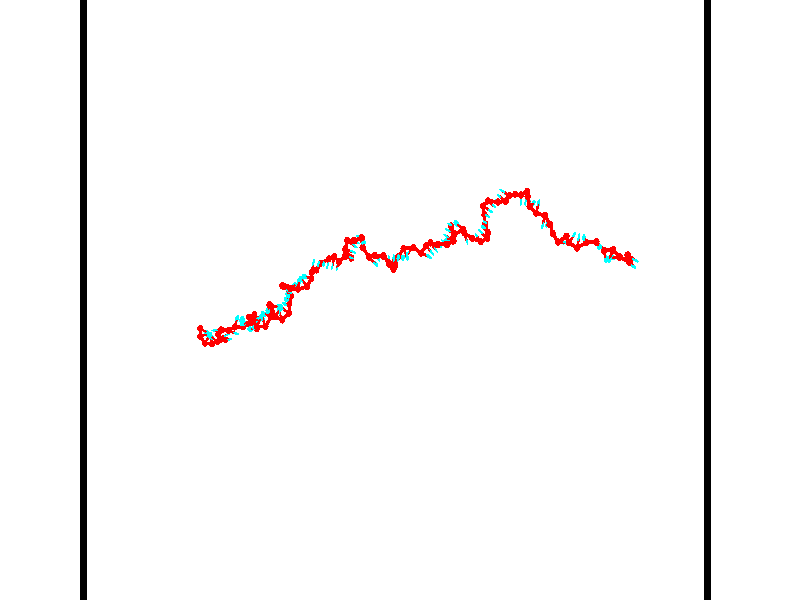 // switches for output
#declare DRAW_BASES = 1; // possible values are 0, 1; only relevant for DNA ribbons
#declare DRAW_BASES_TYPE = 3; // possible values are 1, 2, 3; only relevant for DNA ribbons
#declare DRAW_FOG = 0; // set to 1 to enable fog

#include "colors.inc"

#include "transforms.inc"
background { rgb <1, 1, 1>}

#default {
   normal{
       ripples 0.25
       frequency 0.20
       turbulence 0.2
       lambda 5
   }
	finish {
		phong 0.1
		phong_size 40.
	}
}

// original window dimensions: 1024x640


// camera settings

camera {
	sky <-0, 1, 0>
	up <-0, 1, 0>
	right 1.6 * <0.99995, 0, 0.00999983>
	location <54.4867, 55, 106.329>
	look_at <55, 55, 55.0001>
	direction <0.513302, 0, -51.3289>
	angle 67.0682
}


# declare cpy_camera_pos = <54.4867, 55, 106.329>;
# if (DRAW_FOG = 1)
fog {
	fog_type 2
	up vnormalize(cpy_camera_pos)
	color rgbt<1,1,1,0.3>
	distance 1e-5
	fog_alt 3e-3
	fog_offset 88
}
# end


// LIGHTS

# declare lum = 6;
global_settings {
	ambient_light rgb lum * <0.05, 0.05, 0.05>
	max_trace_level 15
}# declare cpy_direct_light_amount = 0.25;
light_source
{	1000 * <-0.98995, -1, 1.00995>,
	rgb lum * cpy_direct_light_amount
	parallel
}

light_source
{	1000 * <0.98995, 1, -1.00995>,
	rgb lum * cpy_direct_light_amount
	parallel
}

// strand 0

// nucleotide -1

// particle -1
sphere {
	<36.539188, 52.815838, 50.251789> 0.250000
	pigment { color rgbt <1,0,0,0> }
	no_shadow
}
cylinder {
	<36.845268, 52.619965, 50.084610>,  <37.028915, 52.502441, 49.984303>, 0.100000
	pigment { color rgbt <1,0,0,0> }
	no_shadow
}
cylinder {
	<36.845268, 52.619965, 50.084610>,  <36.539188, 52.815838, 50.251789>, 0.100000
	pigment { color rgbt <1,0,0,0> }
	no_shadow
}

// particle -1
sphere {
	<36.845268, 52.619965, 50.084610> 0.100000
	pigment { color rgbt <1,0,0,0> }
	no_shadow
}
sphere {
	0, 1
	scale<0.080000,0.200000,0.300000>
	matrix <0.428773, -0.096626, 0.898230,
		-0.480237, -0.866527, 0.136027,
		0.765197, -0.489688, -0.417947,
		37.074829, 52.473057, 49.959225>
	pigment { color rgbt <0,1,1,0> }
	no_shadow
}
cylinder {
	<36.646366, 52.212608, 50.624237>,  <36.539188, 52.815838, 50.251789>, 0.130000
	pigment { color rgbt <1,0,0,0> }
	no_shadow
}

// nucleotide -1

// particle -1
sphere {
	<36.646366, 52.212608, 50.624237> 0.250000
	pigment { color rgbt <1,0,0,0> }
	no_shadow
}
cylinder {
	<37.005760, 52.303391, 50.473927>,  <37.221397, 52.357861, 50.383739>, 0.100000
	pigment { color rgbt <1,0,0,0> }
	no_shadow
}
cylinder {
	<37.005760, 52.303391, 50.473927>,  <36.646366, 52.212608, 50.624237>, 0.100000
	pigment { color rgbt <1,0,0,0> }
	no_shadow
}

// particle -1
sphere {
	<37.005760, 52.303391, 50.473927> 0.100000
	pigment { color rgbt <1,0,0,0> }
	no_shadow
}
sphere {
	0, 1
	scale<0.080000,0.200000,0.300000>
	matrix <0.407627, -0.113550, 0.906061,
		0.162967, -0.967263, -0.194538,
		0.898489, 0.226957, -0.375778,
		37.275307, 52.371479, 50.361195>
	pigment { color rgbt <0,1,1,0> }
	no_shadow
}
cylinder {
	<37.171703, 51.692776, 50.838055>,  <36.646366, 52.212608, 50.624237>, 0.130000
	pigment { color rgbt <1,0,0,0> }
	no_shadow
}

// nucleotide -1

// particle -1
sphere {
	<37.171703, 51.692776, 50.838055> 0.250000
	pigment { color rgbt <1,0,0,0> }
	no_shadow
}
cylinder {
	<37.375908, 52.027550, 50.759144>,  <37.498428, 52.228413, 50.711796>, 0.100000
	pigment { color rgbt <1,0,0,0> }
	no_shadow
}
cylinder {
	<37.375908, 52.027550, 50.759144>,  <37.171703, 51.692776, 50.838055>, 0.100000
	pigment { color rgbt <1,0,0,0> }
	no_shadow
}

// particle -1
sphere {
	<37.375908, 52.027550, 50.759144> 0.100000
	pigment { color rgbt <1,0,0,0> }
	no_shadow
}
sphere {
	0, 1
	scale<0.080000,0.200000,0.300000>
	matrix <0.530396, -0.125916, 0.838347,
		0.676802, -0.532621, -0.508188,
		0.510510, 0.836935, -0.197280,
		37.529060, 52.278629, 50.699959>
	pigment { color rgbt <0,1,1,0> }
	no_shadow
}
cylinder {
	<37.844055, 51.630054, 50.865410>,  <37.171703, 51.692776, 50.838055>, 0.130000
	pigment { color rgbt <1,0,0,0> }
	no_shadow
}

// nucleotide -1

// particle -1
sphere {
	<37.844055, 51.630054, 50.865410> 0.250000
	pigment { color rgbt <1,0,0,0> }
	no_shadow
}
cylinder {
	<37.770905, 52.000553, 50.997238>,  <37.727013, 52.222855, 51.076336>, 0.100000
	pigment { color rgbt <1,0,0,0> }
	no_shadow
}
cylinder {
	<37.770905, 52.000553, 50.997238>,  <37.844055, 51.630054, 50.865410>, 0.100000
	pigment { color rgbt <1,0,0,0> }
	no_shadow
}

// particle -1
sphere {
	<37.770905, 52.000553, 50.997238> 0.100000
	pigment { color rgbt <1,0,0,0> }
	no_shadow
}
sphere {
	0, 1
	scale<0.080000,0.200000,0.300000>
	matrix <0.439583, -0.222814, 0.870127,
		0.879388, 0.304002, -0.366415,
		-0.182877, 0.926249, 0.329574,
		37.716042, 52.278427, 51.096111>
	pigment { color rgbt <0,1,1,0> }
	no_shadow
}
cylinder {
	<38.414440, 51.833149, 51.237553>,  <37.844055, 51.630054, 50.865410>, 0.130000
	pigment { color rgbt <1,0,0,0> }
	no_shadow
}

// nucleotide -1

// particle -1
sphere {
	<38.414440, 51.833149, 51.237553> 0.250000
	pigment { color rgbt <1,0,0,0> }
	no_shadow
}
cylinder {
	<38.113743, 52.066692, 51.360184>,  <37.933323, 52.206818, 51.433762>, 0.100000
	pigment { color rgbt <1,0,0,0> }
	no_shadow
}
cylinder {
	<38.113743, 52.066692, 51.360184>,  <38.414440, 51.833149, 51.237553>, 0.100000
	pigment { color rgbt <1,0,0,0> }
	no_shadow
}

// particle -1
sphere {
	<38.113743, 52.066692, 51.360184> 0.100000
	pigment { color rgbt <1,0,0,0> }
	no_shadow
}
sphere {
	0, 1
	scale<0.080000,0.200000,0.300000>
	matrix <0.458179, 0.128069, 0.879585,
		0.474290, 0.801691, -0.363787,
		-0.751745, 0.583858, 0.306576,
		37.888218, 52.241848, 51.452156>
	pigment { color rgbt <0,1,1,0> }
	no_shadow
}
cylinder {
	<39.183453, 51.978817, 51.269627>,  <38.414440, 51.833149, 51.237553>, 0.130000
	pigment { color rgbt <1,0,0,0> }
	no_shadow
}

// nucleotide -1

// particle -1
sphere {
	<39.183453, 51.978817, 51.269627> 0.250000
	pigment { color rgbt <1,0,0,0> }
	no_shadow
}
cylinder {
	<39.469887, 52.018379, 51.546013>,  <39.641747, 52.042114, 51.711845>, 0.100000
	pigment { color rgbt <1,0,0,0> }
	no_shadow
}
cylinder {
	<39.469887, 52.018379, 51.546013>,  <39.183453, 51.978817, 51.269627>, 0.100000
	pigment { color rgbt <1,0,0,0> }
	no_shadow
}

// particle -1
sphere {
	<39.469887, 52.018379, 51.546013> 0.100000
	pigment { color rgbt <1,0,0,0> }
	no_shadow
}
sphere {
	0, 1
	scale<0.080000,0.200000,0.300000>
	matrix <-0.297626, 0.938676, 0.174088,
		-0.631380, -0.330313, 0.701608,
		0.716086, 0.098901, 0.690970,
		39.684711, 52.048050, 51.753304>
	pigment { color rgbt <0,1,1,0> }
	no_shadow
}
cylinder {
	<38.769840, 52.144085, 51.823341>,  <39.183453, 51.978817, 51.269627>, 0.130000
	pigment { color rgbt <1,0,0,0> }
	no_shadow
}

// nucleotide -1

// particle -1
sphere {
	<38.769840, 52.144085, 51.823341> 0.250000
	pigment { color rgbt <1,0,0,0> }
	no_shadow
}
cylinder {
	<39.148251, 52.270462, 51.852203>,  <39.375298, 52.346291, 51.869522>, 0.100000
	pigment { color rgbt <1,0,0,0> }
	no_shadow
}
cylinder {
	<39.148251, 52.270462, 51.852203>,  <38.769840, 52.144085, 51.823341>, 0.100000
	pigment { color rgbt <1,0,0,0> }
	no_shadow
}

// particle -1
sphere {
	<39.148251, 52.270462, 51.852203> 0.100000
	pigment { color rgbt <1,0,0,0> }
	no_shadow
}
sphere {
	0, 1
	scale<0.080000,0.200000,0.300000>
	matrix <-0.323678, 0.932228, 0.161811,
		-0.016145, -0.176434, 0.984180,
		0.946029, 0.315945, 0.072159,
		39.432060, 52.365246, 51.873852>
	pigment { color rgbt <0,1,1,0> }
	no_shadow
}
cylinder {
	<38.871971, 52.446949, 52.539608>,  <38.769840, 52.144085, 51.823341>, 0.130000
	pigment { color rgbt <1,0,0,0> }
	no_shadow
}

// nucleotide -1

// particle -1
sphere {
	<38.871971, 52.446949, 52.539608> 0.250000
	pigment { color rgbt <1,0,0,0> }
	no_shadow
}
cylinder {
	<39.055569, 52.576889, 52.208839>,  <39.165726, 52.654854, 52.010376>, 0.100000
	pigment { color rgbt <1,0,0,0> }
	no_shadow
}
cylinder {
	<39.055569, 52.576889, 52.208839>,  <38.871971, 52.446949, 52.539608>, 0.100000
	pigment { color rgbt <1,0,0,0> }
	no_shadow
}

// particle -1
sphere {
	<39.055569, 52.576889, 52.208839> 0.100000
	pigment { color rgbt <1,0,0,0> }
	no_shadow
}
sphere {
	0, 1
	scale<0.080000,0.200000,0.300000>
	matrix <-0.308219, 0.931174, 0.194721,
		0.833264, 0.165499, 0.527524,
		0.458990, 0.324847, -0.826924,
		39.193264, 52.674343, 51.960762>
	pigment { color rgbt <0,1,1,0> }
	no_shadow
}
cylinder {
	<39.285721, 52.823471, 53.049091>,  <38.871971, 52.446949, 52.539608>, 0.130000
	pigment { color rgbt <1,0,0,0> }
	no_shadow
}

// nucleotide -1

// particle -1
sphere {
	<39.285721, 52.823471, 53.049091> 0.250000
	pigment { color rgbt <1,0,0,0> }
	no_shadow
}
cylinder {
	<39.048672, 52.805584, 53.370789>,  <38.906445, 52.794853, 53.563805>, 0.100000
	pigment { color rgbt <1,0,0,0> }
	no_shadow
}
cylinder {
	<39.048672, 52.805584, 53.370789>,  <39.285721, 52.823471, 53.049091>, 0.100000
	pigment { color rgbt <1,0,0,0> }
	no_shadow
}

// particle -1
sphere {
	<39.048672, 52.805584, 53.370789> 0.100000
	pigment { color rgbt <1,0,0,0> }
	no_shadow
}
sphere {
	0, 1
	scale<0.080000,0.200000,0.300000>
	matrix <0.017431, 0.997512, 0.068304,
		-0.805294, 0.054497, -0.590366,
		-0.592620, -0.044714, 0.804240,
		38.870884, 52.792171, 53.612061>
	pigment { color rgbt <0,1,1,0> }
	no_shadow
}
cylinder {
	<39.749786, 52.732876, 52.477547>,  <39.285721, 52.823471, 53.049091>, 0.130000
	pigment { color rgbt <1,0,0,0> }
	no_shadow
}

// nucleotide -1

// particle -1
sphere {
	<39.749786, 52.732876, 52.477547> 0.250000
	pigment { color rgbt <1,0,0,0> }
	no_shadow
}
cylinder {
	<40.100903, 52.603931, 52.335800>,  <40.311573, 52.526566, 52.250751>, 0.100000
	pigment { color rgbt <1,0,0,0> }
	no_shadow
}
cylinder {
	<40.100903, 52.603931, 52.335800>,  <39.749786, 52.732876, 52.477547>, 0.100000
	pigment { color rgbt <1,0,0,0> }
	no_shadow
}

// particle -1
sphere {
	<40.100903, 52.603931, 52.335800> 0.100000
	pigment { color rgbt <1,0,0,0> }
	no_shadow
}
sphere {
	0, 1
	scale<0.080000,0.200000,0.300000>
	matrix <-0.214899, -0.926086, 0.310132,
		-0.428145, -0.196078, -0.882182,
		0.877787, -0.322362, -0.354362,
		40.364239, 52.507221, 52.229492>
	pigment { color rgbt <0,1,1,0> }
	no_shadow
}
cylinder {
	<40.410656, 52.997887, 52.908039>,  <39.749786, 52.732876, 52.477547>, 0.130000
	pigment { color rgbt <1,0,0,0> }
	no_shadow
}

// nucleotide -1

// particle -1
sphere {
	<40.410656, 52.997887, 52.908039> 0.250000
	pigment { color rgbt <1,0,0,0> }
	no_shadow
}
cylinder {
	<40.557018, 53.366230, 52.961906>,  <40.644836, 53.587234, 52.994225>, 0.100000
	pigment { color rgbt <1,0,0,0> }
	no_shadow
}
cylinder {
	<40.557018, 53.366230, 52.961906>,  <40.410656, 52.997887, 52.908039>, 0.100000
	pigment { color rgbt <1,0,0,0> }
	no_shadow
}

// particle -1
sphere {
	<40.557018, 53.366230, 52.961906> 0.100000
	pigment { color rgbt <1,0,0,0> }
	no_shadow
}
sphere {
	0, 1
	scale<0.080000,0.200000,0.300000>
	matrix <0.675287, -0.362280, 0.642449,
		0.640391, -0.144137, -0.754403,
		0.365906, 0.920857, 0.134667,
		40.666790, 53.642487, 53.002308>
	pigment { color rgbt <0,1,1,0> }
	no_shadow
}
cylinder {
	<41.191887, 53.019615, 53.025585>,  <40.410656, 52.997887, 52.908039>, 0.130000
	pigment { color rgbt <1,0,0,0> }
	no_shadow
}

// nucleotide -1

// particle -1
sphere {
	<41.191887, 53.019615, 53.025585> 0.250000
	pigment { color rgbt <1,0,0,0> }
	no_shadow
}
cylinder {
	<41.209831, 53.358482, 53.237354>,  <41.220596, 53.561802, 53.364414>, 0.100000
	pigment { color rgbt <1,0,0,0> }
	no_shadow
}
cylinder {
	<41.209831, 53.358482, 53.237354>,  <41.191887, 53.019615, 53.025585>, 0.100000
	pigment { color rgbt <1,0,0,0> }
	no_shadow
}

// particle -1
sphere {
	<41.209831, 53.358482, 53.237354> 0.100000
	pigment { color rgbt <1,0,0,0> }
	no_shadow
}
sphere {
	0, 1
	scale<0.080000,0.200000,0.300000>
	matrix <0.450368, -0.490197, 0.746241,
		0.891715, 0.204960, -0.403529,
		0.044859, 0.847171, 0.529423,
		41.223289, 53.612633, 53.396183>
	pigment { color rgbt <0,1,1,0> }
	no_shadow
}
cylinder {
	<41.848900, 53.283340, 53.386703>,  <41.191887, 53.019615, 53.025585>, 0.130000
	pigment { color rgbt <1,0,0,0> }
	no_shadow
}

// nucleotide -1

// particle -1
sphere {
	<41.848900, 53.283340, 53.386703> 0.250000
	pigment { color rgbt <1,0,0,0> }
	no_shadow
}
cylinder {
	<41.544384, 53.402756, 53.616943>,  <41.361675, 53.474403, 53.755085>, 0.100000
	pigment { color rgbt <1,0,0,0> }
	no_shadow
}
cylinder {
	<41.544384, 53.402756, 53.616943>,  <41.848900, 53.283340, 53.386703>, 0.100000
	pigment { color rgbt <1,0,0,0> }
	no_shadow
}

// particle -1
sphere {
	<41.544384, 53.402756, 53.616943> 0.100000
	pigment { color rgbt <1,0,0,0> }
	no_shadow
}
sphere {
	0, 1
	scale<0.080000,0.200000,0.300000>
	matrix <0.406730, -0.471478, 0.782483,
		0.504982, 0.829809, 0.237507,
		-0.761291, 0.298539, 0.575596,
		41.315998, 53.492317, 53.789623>
	pigment { color rgbt <0,1,1,0> }
	no_shadow
}
cylinder {
	<42.155434, 53.434326, 54.003017>,  <41.848900, 53.283340, 53.386703>, 0.130000
	pigment { color rgbt <1,0,0,0> }
	no_shadow
}

// nucleotide -1

// particle -1
sphere {
	<42.155434, 53.434326, 54.003017> 0.250000
	pigment { color rgbt <1,0,0,0> }
	no_shadow
}
cylinder {
	<41.775425, 53.362011, 54.104820>,  <41.547421, 53.318623, 54.165901>, 0.100000
	pigment { color rgbt <1,0,0,0> }
	no_shadow
}
cylinder {
	<41.775425, 53.362011, 54.104820>,  <42.155434, 53.434326, 54.003017>, 0.100000
	pigment { color rgbt <1,0,0,0> }
	no_shadow
}

// particle -1
sphere {
	<41.775425, 53.362011, 54.104820> 0.100000
	pigment { color rgbt <1,0,0,0> }
	no_shadow
}
sphere {
	0, 1
	scale<0.080000,0.200000,0.300000>
	matrix <0.310358, -0.458890, 0.832525,
		-0.033716, 0.869906, 0.492064,
		-0.950022, -0.180786, 0.254510,
		41.490417, 53.307774, 54.181175>
	pigment { color rgbt <0,1,1,0> }
	no_shadow
}
cylinder {
	<42.651203, 52.927853, 54.174061>,  <42.155434, 53.434326, 54.003017>, 0.130000
	pigment { color rgbt <1,0,0,0> }
	no_shadow
}

// nucleotide -1

// particle -1
sphere {
	<42.651203, 52.927853, 54.174061> 0.250000
	pigment { color rgbt <1,0,0,0> }
	no_shadow
}
cylinder {
	<42.405708, 52.930672, 54.489853>,  <42.258411, 52.932365, 54.679329>, 0.100000
	pigment { color rgbt <1,0,0,0> }
	no_shadow
}
cylinder {
	<42.405708, 52.930672, 54.489853>,  <42.651203, 52.927853, 54.174061>, 0.100000
	pigment { color rgbt <1,0,0,0> }
	no_shadow
}

// particle -1
sphere {
	<42.405708, 52.930672, 54.489853> 0.100000
	pigment { color rgbt <1,0,0,0> }
	no_shadow
}
sphere {
	0, 1
	scale<0.080000,0.200000,0.300000>
	matrix <0.774994, 0.196247, 0.600726,
		-0.150698, 0.980529, -0.125908,
		-0.613738, 0.007050, 0.789478,
		42.221588, 52.932785, 54.726696>
	pigment { color rgbt <0,1,1,0> }
	no_shadow
}
cylinder {
	<42.798965, 53.578354, 54.421932>,  <42.651203, 52.927853, 54.174061>, 0.130000
	pigment { color rgbt <1,0,0,0> }
	no_shadow
}

// nucleotide -1

// particle -1
sphere {
	<42.798965, 53.578354, 54.421932> 0.250000
	pigment { color rgbt <1,0,0,0> }
	no_shadow
}
cylinder {
	<42.709316, 53.299538, 54.694374>,  <42.655525, 53.132248, 54.857841>, 0.100000
	pigment { color rgbt <1,0,0,0> }
	no_shadow
}
cylinder {
	<42.709316, 53.299538, 54.694374>,  <42.798965, 53.578354, 54.421932>, 0.100000
	pigment { color rgbt <1,0,0,0> }
	no_shadow
}

// particle -1
sphere {
	<42.709316, 53.299538, 54.694374> 0.100000
	pigment { color rgbt <1,0,0,0> }
	no_shadow
}
sphere {
	0, 1
	scale<0.080000,0.200000,0.300000>
	matrix <0.569321, 0.473589, 0.672002,
		-0.790976, 0.538380, 0.290697,
		-0.224122, -0.697037, 0.681108,
		42.642078, 53.090427, 54.898708>
	pigment { color rgbt <0,1,1,0> }
	no_shadow
}
cylinder {
	<42.668884, 53.953293, 55.072453>,  <42.798965, 53.578354, 54.421932>, 0.130000
	pigment { color rgbt <1,0,0,0> }
	no_shadow
}

// nucleotide -1

// particle -1
sphere {
	<42.668884, 53.953293, 55.072453> 0.250000
	pigment { color rgbt <1,0,0,0> }
	no_shadow
}
cylinder {
	<42.715946, 53.576820, 55.199158>,  <42.744183, 53.350937, 55.275181>, 0.100000
	pigment { color rgbt <1,0,0,0> }
	no_shadow
}
cylinder {
	<42.715946, 53.576820, 55.199158>,  <42.668884, 53.953293, 55.072453>, 0.100000
	pigment { color rgbt <1,0,0,0> }
	no_shadow
}

// particle -1
sphere {
	<42.715946, 53.576820, 55.199158> 0.100000
	pigment { color rgbt <1,0,0,0> }
	no_shadow
}
sphere {
	0, 1
	scale<0.080000,0.200000,0.300000>
	matrix <0.484515, 0.332838, 0.808989,
		-0.866834, 0.058293, 0.495177,
		0.117655, -0.941180, 0.316759,
		42.751244, 53.294468, 55.294186>
	pigment { color rgbt <0,1,1,0> }
	no_shadow
}
cylinder {
	<42.409702, 53.793552, 55.877613>,  <42.668884, 53.953293, 55.072453>, 0.130000
	pigment { color rgbt <1,0,0,0> }
	no_shadow
}

// nucleotide -1

// particle -1
sphere {
	<42.409702, 53.793552, 55.877613> 0.250000
	pigment { color rgbt <1,0,0,0> }
	no_shadow
}
cylinder {
	<42.720528, 53.586899, 55.733803>,  <42.907024, 53.462906, 55.647518>, 0.100000
	pigment { color rgbt <1,0,0,0> }
	no_shadow
}
cylinder {
	<42.720528, 53.586899, 55.733803>,  <42.409702, 53.793552, 55.877613>, 0.100000
	pigment { color rgbt <1,0,0,0> }
	no_shadow
}

// particle -1
sphere {
	<42.720528, 53.586899, 55.733803> 0.100000
	pigment { color rgbt <1,0,0,0> }
	no_shadow
}
sphere {
	0, 1
	scale<0.080000,0.200000,0.300000>
	matrix <0.562172, 0.312793, 0.765586,
		-0.283069, -0.797027, 0.533497,
		0.777068, -0.516631, -0.359525,
		42.953648, 53.431908, 55.625946>
	pigment { color rgbt <0,1,1,0> }
	no_shadow
}
cylinder {
	<42.729469, 53.638073, 56.476864>,  <42.409702, 53.793552, 55.877613>, 0.130000
	pigment { color rgbt <1,0,0,0> }
	no_shadow
}

// nucleotide -1

// particle -1
sphere {
	<42.729469, 53.638073, 56.476864> 0.250000
	pigment { color rgbt <1,0,0,0> }
	no_shadow
}
cylinder {
	<42.986519, 53.617626, 56.171074>,  <43.140751, 53.605358, 55.987602>, 0.100000
	pigment { color rgbt <1,0,0,0> }
	no_shadow
}
cylinder {
	<42.986519, 53.617626, 56.171074>,  <42.729469, 53.638073, 56.476864>, 0.100000
	pigment { color rgbt <1,0,0,0> }
	no_shadow
}

// particle -1
sphere {
	<42.986519, 53.617626, 56.171074> 0.100000
	pigment { color rgbt <1,0,0,0> }
	no_shadow
}
sphere {
	0, 1
	scale<0.080000,0.200000,0.300000>
	matrix <0.728408, 0.350173, 0.588898,
		0.237595, -0.935289, 0.262265,
		0.642628, -0.051117, -0.764471,
		43.179306, 53.602291, 55.941734>
	pigment { color rgbt <0,1,1,0> }
	no_shadow
}
cylinder {
	<43.185982, 53.166340, 56.521362>,  <42.729469, 53.638073, 56.476864>, 0.130000
	pigment { color rgbt <1,0,0,0> }
	no_shadow
}

// nucleotide -1

// particle -1
sphere {
	<43.185982, 53.166340, 56.521362> 0.250000
	pigment { color rgbt <1,0,0,0> }
	no_shadow
}
cylinder {
	<43.316498, 53.484482, 56.317032>,  <43.394806, 53.675365, 56.194431>, 0.100000
	pigment { color rgbt <1,0,0,0> }
	no_shadow
}
cylinder {
	<43.316498, 53.484482, 56.317032>,  <43.185982, 53.166340, 56.521362>, 0.100000
	pigment { color rgbt <1,0,0,0> }
	no_shadow
}

// particle -1
sphere {
	<43.316498, 53.484482, 56.317032> 0.100000
	pigment { color rgbt <1,0,0,0> }
	no_shadow
}
sphere {
	0, 1
	scale<0.080000,0.200000,0.300000>
	matrix <0.453435, 0.342477, 0.822864,
		0.829416, -0.500120, -0.248894,
		0.326290, 0.795355, -0.510828,
		43.414387, 53.723087, 56.163784>
	pigment { color rgbt <0,1,1,0> }
	no_shadow
}
cylinder {
	<43.923313, 53.192345, 56.607262>,  <43.185982, 53.166340, 56.521362>, 0.130000
	pigment { color rgbt <1,0,0,0> }
	no_shadow
}

// nucleotide -1

// particle -1
sphere {
	<43.923313, 53.192345, 56.607262> 0.250000
	pigment { color rgbt <1,0,0,0> }
	no_shadow
}
cylinder {
	<43.760017, 53.544151, 56.509453>,  <43.662041, 53.755234, 56.450768>, 0.100000
	pigment { color rgbt <1,0,0,0> }
	no_shadow
}
cylinder {
	<43.760017, 53.544151, 56.509453>,  <43.923313, 53.192345, 56.607262>, 0.100000
	pigment { color rgbt <1,0,0,0> }
	no_shadow
}

// particle -1
sphere {
	<43.760017, 53.544151, 56.509453> 0.100000
	pigment { color rgbt <1,0,0,0> }
	no_shadow
}
sphere {
	0, 1
	scale<0.080000,0.200000,0.300000>
	matrix <0.722044, 0.474996, 0.503021,
		0.558563, 0.028797, -0.828962,
		-0.408239, 0.879517, -0.244523,
		43.637547, 53.808006, 56.436096>
	pigment { color rgbt <0,1,1,0> }
	no_shadow
}
cylinder {
	<44.321842, 53.855942, 56.239975>,  <43.923313, 53.192345, 56.607262>, 0.130000
	pigment { color rgbt <1,0,0,0> }
	no_shadow
}

// nucleotide -1

// particle -1
sphere {
	<44.321842, 53.855942, 56.239975> 0.250000
	pigment { color rgbt <1,0,0,0> }
	no_shadow
}
cylinder {
	<44.022614, 53.965527, 56.481743>,  <43.843075, 54.031277, 56.626804>, 0.100000
	pigment { color rgbt <1,0,0,0> }
	no_shadow
}
cylinder {
	<44.022614, 53.965527, 56.481743>,  <44.321842, 53.855942, 56.239975>, 0.100000
	pigment { color rgbt <1,0,0,0> }
	no_shadow
}

// particle -1
sphere {
	<44.022614, 53.965527, 56.481743> 0.100000
	pigment { color rgbt <1,0,0,0> }
	no_shadow
}
sphere {
	0, 1
	scale<0.080000,0.200000,0.300000>
	matrix <0.650635, 0.482037, 0.586783,
		-0.130599, 0.832218, -0.538848,
		-0.748076, 0.273960, 0.604424,
		43.798191, 54.047714, 56.663071>
	pigment { color rgbt <0,1,1,0> }
	no_shadow
}
cylinder {
	<44.176380, 54.680420, 56.232750>,  <44.321842, 53.855942, 56.239975>, 0.130000
	pigment { color rgbt <1,0,0,0> }
	no_shadow
}

// nucleotide -1

// particle -1
sphere {
	<44.176380, 54.680420, 56.232750> 0.250000
	pigment { color rgbt <1,0,0,0> }
	no_shadow
}
cylinder {
	<44.158104, 54.428982, 56.543304>,  <44.147141, 54.278118, 56.729637>, 0.100000
	pigment { color rgbt <1,0,0,0> }
	no_shadow
}
cylinder {
	<44.158104, 54.428982, 56.543304>,  <44.176380, 54.680420, 56.232750>, 0.100000
	pigment { color rgbt <1,0,0,0> }
	no_shadow
}

// particle -1
sphere {
	<44.158104, 54.428982, 56.543304> 0.100000
	pigment { color rgbt <1,0,0,0> }
	no_shadow
}
sphere {
	0, 1
	scale<0.080000,0.200000,0.300000>
	matrix <0.658980, 0.565144, 0.496344,
		-0.750772, 0.534301, 0.388413,
		-0.045688, -0.628598, 0.776388,
		44.144398, 54.240402, 56.776222>
	pigment { color rgbt <0,1,1,0> }
	no_shadow
}
cylinder {
	<44.166901, 54.574867, 55.509792>,  <44.176380, 54.680420, 56.232750>, 0.130000
	pigment { color rgbt <1,0,0,0> }
	no_shadow
}

// nucleotide -1

// particle -1
sphere {
	<44.166901, 54.574867, 55.509792> 0.250000
	pigment { color rgbt <1,0,0,0> }
	no_shadow
}
cylinder {
	<44.560307, 54.560863, 55.438828>,  <44.796349, 54.552460, 55.396248>, 0.100000
	pigment { color rgbt <1,0,0,0> }
	no_shadow
}
cylinder {
	<44.560307, 54.560863, 55.438828>,  <44.166901, 54.574867, 55.509792>, 0.100000
	pigment { color rgbt <1,0,0,0> }
	no_shadow
}

// particle -1
sphere {
	<44.560307, 54.560863, 55.438828> 0.100000
	pigment { color rgbt <1,0,0,0> }
	no_shadow
}
sphere {
	0, 1
	scale<0.080000,0.200000,0.300000>
	matrix <0.149928, -0.390681, 0.908234,
		-0.101113, -0.919860, -0.378991,
		0.983513, -0.035013, -0.177416,
		44.855362, 54.550358, 55.385601>
	pigment { color rgbt <0,1,1,0> }
	no_shadow
}
cylinder {
	<44.516960, 53.815388, 55.505863>,  <44.166901, 54.574867, 55.509792>, 0.130000
	pigment { color rgbt <1,0,0,0> }
	no_shadow
}

// nucleotide -1

// particle -1
sphere {
	<44.516960, 53.815388, 55.505863> 0.250000
	pigment { color rgbt <1,0,0,0> }
	no_shadow
}
cylinder {
	<44.733944, 54.121235, 55.645058>,  <44.864136, 54.304745, 55.728573>, 0.100000
	pigment { color rgbt <1,0,0,0> }
	no_shadow
}
cylinder {
	<44.733944, 54.121235, 55.645058>,  <44.516960, 53.815388, 55.505863>, 0.100000
	pigment { color rgbt <1,0,0,0> }
	no_shadow
}

// particle -1
sphere {
	<44.733944, 54.121235, 55.645058> 0.100000
	pigment { color rgbt <1,0,0,0> }
	no_shadow
}
sphere {
	0, 1
	scale<0.080000,0.200000,0.300000>
	matrix <-0.010971, -0.407745, 0.913030,
		0.840011, -0.499098, -0.212796,
		0.542458, 0.764621, 0.347987,
		44.896683, 54.350620, 55.749454>
	pigment { color rgbt <0,1,1,0> }
	no_shadow
}
cylinder {
	<45.033321, 53.590389, 55.096508>,  <44.516960, 53.815388, 55.505863>, 0.130000
	pigment { color rgbt <1,0,0,0> }
	no_shadow
}

// nucleotide -1

// particle -1
sphere {
	<45.033321, 53.590389, 55.096508> 0.250000
	pigment { color rgbt <1,0,0,0> }
	no_shadow
}
cylinder {
	<44.847263, 53.922176, 54.972816>,  <44.735630, 54.121250, 54.898602>, 0.100000
	pigment { color rgbt <1,0,0,0> }
	no_shadow
}
cylinder {
	<44.847263, 53.922176, 54.972816>,  <45.033321, 53.590389, 55.096508>, 0.100000
	pigment { color rgbt <1,0,0,0> }
	no_shadow
}

// particle -1
sphere {
	<44.847263, 53.922176, 54.972816> 0.100000
	pigment { color rgbt <1,0,0,0> }
	no_shadow
}
sphere {
	0, 1
	scale<0.080000,0.200000,0.300000>
	matrix <0.774294, 0.550538, 0.312053,
		0.429083, -0.094288, -0.898331,
		-0.465142, 0.829469, -0.309233,
		44.707722, 54.171017, 54.880047>
	pigment { color rgbt <0,1,1,0> }
	no_shadow
}
cylinder {
	<45.563972, 54.051147, 54.909149>,  <45.033321, 53.590389, 55.096508>, 0.130000
	pigment { color rgbt <1,0,0,0> }
	no_shadow
}

// nucleotide -1

// particle -1
sphere {
	<45.563972, 54.051147, 54.909149> 0.250000
	pigment { color rgbt <1,0,0,0> }
	no_shadow
}
cylinder {
	<45.235210, 54.273743, 54.957802>,  <45.037952, 54.407299, 54.986996>, 0.100000
	pigment { color rgbt <1,0,0,0> }
	no_shadow
}
cylinder {
	<45.235210, 54.273743, 54.957802>,  <45.563972, 54.051147, 54.909149>, 0.100000
	pigment { color rgbt <1,0,0,0> }
	no_shadow
}

// particle -1
sphere {
	<45.235210, 54.273743, 54.957802> 0.100000
	pigment { color rgbt <1,0,0,0> }
	no_shadow
}
sphere {
	0, 1
	scale<0.080000,0.200000,0.300000>
	matrix <0.561103, 0.754146, 0.341213,
		0.098149, 0.348696, -0.932083,
		-0.821907, 0.556484, 0.121636,
		44.988640, 54.440689, 54.994293>
	pigment { color rgbt <0,1,1,0> }
	no_shadow
}
cylinder {
	<45.512814, 54.719223, 54.442375>,  <45.563972, 54.051147, 54.909149>, 0.130000
	pigment { color rgbt <1,0,0,0> }
	no_shadow
}

// nucleotide -1

// particle -1
sphere {
	<45.512814, 54.719223, 54.442375> 0.250000
	pigment { color rgbt <1,0,0,0> }
	no_shadow
}
cylinder {
	<45.354080, 54.721806, 54.809525>,  <45.258842, 54.723354, 55.029812>, 0.100000
	pigment { color rgbt <1,0,0,0> }
	no_shadow
}
cylinder {
	<45.354080, 54.721806, 54.809525>,  <45.512814, 54.719223, 54.442375>, 0.100000
	pigment { color rgbt <1,0,0,0> }
	no_shadow
}

// particle -1
sphere {
	<45.354080, 54.721806, 54.809525> 0.100000
	pigment { color rgbt <1,0,0,0> }
	no_shadow
}
sphere {
	0, 1
	scale<0.080000,0.200000,0.300000>
	matrix <0.679488, 0.674358, 0.289028,
		-0.617108, 0.738376, -0.271990,
		-0.396830, 0.006453, 0.917870,
		45.235031, 54.723740, 55.084885>
	pigment { color rgbt <0,1,1,0> }
	no_shadow
}
cylinder {
	<45.712837, 55.297382, 54.774532>,  <45.512814, 54.719223, 54.442375>, 0.130000
	pigment { color rgbt <1,0,0,0> }
	no_shadow
}

// nucleotide -1

// particle -1
sphere {
	<45.712837, 55.297382, 54.774532> 0.250000
	pigment { color rgbt <1,0,0,0> }
	no_shadow
}
cylinder {
	<45.541676, 55.154602, 55.106674>,  <45.438976, 55.068935, 55.305958>, 0.100000
	pigment { color rgbt <1,0,0,0> }
	no_shadow
}
cylinder {
	<45.541676, 55.154602, 55.106674>,  <45.712837, 55.297382, 54.774532>, 0.100000
	pigment { color rgbt <1,0,0,0> }
	no_shadow
}

// particle -1
sphere {
	<45.541676, 55.154602, 55.106674> 0.100000
	pigment { color rgbt <1,0,0,0> }
	no_shadow
}
sphere {
	0, 1
	scale<0.080000,0.200000,0.300000>
	matrix <0.521060, 0.653243, 0.549336,
		-0.738507, 0.667727, -0.093533,
		-0.427906, -0.356952, 0.830350,
		45.413303, 55.047516, 55.355778>
	pigment { color rgbt <0,1,1,0> }
	no_shadow
}
cylinder {
	<45.453995, 55.882183, 55.232994>,  <45.712837, 55.297382, 54.774532>, 0.130000
	pigment { color rgbt <1,0,0,0> }
	no_shadow
}

// nucleotide -1

// particle -1
sphere {
	<45.453995, 55.882183, 55.232994> 0.250000
	pigment { color rgbt <1,0,0,0> }
	no_shadow
}
cylinder {
	<45.525501, 55.572502, 55.475861>,  <45.568405, 55.386696, 55.621582>, 0.100000
	pigment { color rgbt <1,0,0,0> }
	no_shadow
}
cylinder {
	<45.525501, 55.572502, 55.475861>,  <45.453995, 55.882183, 55.232994>, 0.100000
	pigment { color rgbt <1,0,0,0> }
	no_shadow
}

// particle -1
sphere {
	<45.525501, 55.572502, 55.475861> 0.100000
	pigment { color rgbt <1,0,0,0> }
	no_shadow
}
sphere {
	0, 1
	scale<0.080000,0.200000,0.300000>
	matrix <0.544269, 0.591906, 0.594490,
		-0.819642, 0.224190, 0.527186,
		0.178766, -0.774200, 0.607171,
		45.579132, 55.340240, 55.658012>
	pigment { color rgbt <0,1,1,0> }
	no_shadow
}
cylinder {
	<45.160011, 55.996983, 55.850895>,  <45.453995, 55.882183, 55.232994>, 0.130000
	pigment { color rgbt <1,0,0,0> }
	no_shadow
}

// nucleotide -1

// particle -1
sphere {
	<45.160011, 55.996983, 55.850895> 0.250000
	pigment { color rgbt <1,0,0,0> }
	no_shadow
}
cylinder {
	<45.495518, 55.779202, 55.848228>,  <45.696823, 55.648533, 55.846630>, 0.100000
	pigment { color rgbt <1,0,0,0> }
	no_shadow
}
cylinder {
	<45.495518, 55.779202, 55.848228>,  <45.160011, 55.996983, 55.850895>, 0.100000
	pigment { color rgbt <1,0,0,0> }
	no_shadow
}

// particle -1
sphere {
	<45.495518, 55.779202, 55.848228> 0.100000
	pigment { color rgbt <1,0,0,0> }
	no_shadow
}
sphere {
	0, 1
	scale<0.080000,0.200000,0.300000>
	matrix <0.494607, 0.756750, 0.427426,
		-0.227668, -0.361808, 0.904026,
		0.838767, -0.544449, -0.006665,
		45.747147, 55.615868, 55.846230>
	pigment { color rgbt <0,1,1,0> }
	no_shadow
}
cylinder {
	<45.438236, 55.912849, 56.520710>,  <45.160011, 55.996983, 55.850895>, 0.130000
	pigment { color rgbt <1,0,0,0> }
	no_shadow
}

// nucleotide -1

// particle -1
sphere {
	<45.438236, 55.912849, 56.520710> 0.250000
	pigment { color rgbt <1,0,0,0> }
	no_shadow
}
cylinder {
	<45.725189, 55.891979, 56.242821>,  <45.897362, 55.879456, 56.076088>, 0.100000
	pigment { color rgbt <1,0,0,0> }
	no_shadow
}
cylinder {
	<45.725189, 55.891979, 56.242821>,  <45.438236, 55.912849, 56.520710>, 0.100000
	pigment { color rgbt <1,0,0,0> }
	no_shadow
}

// particle -1
sphere {
	<45.725189, 55.891979, 56.242821> 0.100000
	pigment { color rgbt <1,0,0,0> }
	no_shadow
}
sphere {
	0, 1
	scale<0.080000,0.200000,0.300000>
	matrix <0.582049, 0.592892, 0.556506,
		0.382859, -0.803590, 0.455699,
		0.717383, -0.052176, -0.694723,
		45.940403, 55.876328, 56.034405>
	pigment { color rgbt <0,1,1,0> }
	no_shadow
}
cylinder {
	<46.000687, 55.779655, 56.871021>,  <45.438236, 55.912849, 56.520710>, 0.130000
	pigment { color rgbt <1,0,0,0> }
	no_shadow
}

// nucleotide -1

// particle -1
sphere {
	<46.000687, 55.779655, 56.871021> 0.250000
	pigment { color rgbt <1,0,0,0> }
	no_shadow
}
cylinder {
	<46.170921, 55.927811, 56.540764>,  <46.273064, 56.016705, 56.342609>, 0.100000
	pigment { color rgbt <1,0,0,0> }
	no_shadow
}
cylinder {
	<46.170921, 55.927811, 56.540764>,  <46.000687, 55.779655, 56.871021>, 0.100000
	pigment { color rgbt <1,0,0,0> }
	no_shadow
}

// particle -1
sphere {
	<46.170921, 55.927811, 56.540764> 0.100000
	pigment { color rgbt <1,0,0,0> }
	no_shadow
}
sphere {
	0, 1
	scale<0.080000,0.200000,0.300000>
	matrix <0.660792, 0.496159, 0.563187,
		0.618249, -0.785264, -0.033590,
		0.425585, 0.370386, -0.825646,
		46.298595, 56.038925, 56.293072>
	pigment { color rgbt <0,1,1,0> }
	no_shadow
}
cylinder {
	<46.636662, 55.744675, 56.912708>,  <46.000687, 55.779655, 56.871021>, 0.130000
	pigment { color rgbt <1,0,0,0> }
	no_shadow
}

// nucleotide -1

// particle -1
sphere {
	<46.636662, 55.744675, 56.912708> 0.250000
	pigment { color rgbt <1,0,0,0> }
	no_shadow
}
cylinder {
	<46.634472, 56.031303, 56.633713>,  <46.633156, 56.203281, 56.466316>, 0.100000
	pigment { color rgbt <1,0,0,0> }
	no_shadow
}
cylinder {
	<46.634472, 56.031303, 56.633713>,  <46.636662, 55.744675, 56.912708>, 0.100000
	pigment { color rgbt <1,0,0,0> }
	no_shadow
}

// particle -1
sphere {
	<46.634472, 56.031303, 56.633713> 0.100000
	pigment { color rgbt <1,0,0,0> }
	no_shadow
}
sphere {
	0, 1
	scale<0.080000,0.200000,0.300000>
	matrix <0.686901, 0.509599, 0.518146,
		0.726730, -0.476270, -0.495005,
		-0.005477, 0.716572, -0.697492,
		46.632828, 56.246277, 56.424465>
	pigment { color rgbt <0,1,1,0> }
	no_shadow
}
cylinder {
	<47.332798, 55.902794, 56.531849>,  <46.636662, 55.744675, 56.912708>, 0.130000
	pigment { color rgbt <1,0,0,0> }
	no_shadow
}

// nucleotide -1

// particle -1
sphere {
	<47.332798, 55.902794, 56.531849> 0.250000
	pigment { color rgbt <1,0,0,0> }
	no_shadow
}
cylinder {
	<47.073071, 56.201569, 56.589073>,  <46.917233, 56.380833, 56.623409>, 0.100000
	pigment { color rgbt <1,0,0,0> }
	no_shadow
}
cylinder {
	<47.073071, 56.201569, 56.589073>,  <47.332798, 55.902794, 56.531849>, 0.100000
	pigment { color rgbt <1,0,0,0> }
	no_shadow
}

// particle -1
sphere {
	<47.073071, 56.201569, 56.589073> 0.100000
	pigment { color rgbt <1,0,0,0> }
	no_shadow
}
sphere {
	0, 1
	scale<0.080000,0.200000,0.300000>
	matrix <0.616146, 0.406391, 0.674693,
		0.445816, 0.526238, -0.724101,
		-0.649317, 0.746940, 0.143064,
		46.878277, 56.425652, 56.631992>
	pigment { color rgbt <0,1,1,0> }
	no_shadow
}
cylinder {
	<47.652550, 56.488716, 56.288628>,  <47.332798, 55.902794, 56.531849>, 0.130000
	pigment { color rgbt <1,0,0,0> }
	no_shadow
}

// nucleotide -1

// particle -1
sphere {
	<47.652550, 56.488716, 56.288628> 0.250000
	pigment { color rgbt <1,0,0,0> }
	no_shadow
}
cylinder {
	<47.383472, 56.553001, 56.577530>,  <47.222027, 56.591572, 56.750874>, 0.100000
	pigment { color rgbt <1,0,0,0> }
	no_shadow
}
cylinder {
	<47.383472, 56.553001, 56.577530>,  <47.652550, 56.488716, 56.288628>, 0.100000
	pigment { color rgbt <1,0,0,0> }
	no_shadow
}

// particle -1
sphere {
	<47.383472, 56.553001, 56.577530> 0.100000
	pigment { color rgbt <1,0,0,0> }
	no_shadow
}
sphere {
	0, 1
	scale<0.080000,0.200000,0.300000>
	matrix <0.726528, 0.328354, 0.603606,
		-0.140150, 0.930782, -0.337642,
		-0.672692, 0.160711, 0.722258,
		47.181664, 56.601215, 56.794209>
	pigment { color rgbt <0,1,1,0> }
	no_shadow
}
cylinder {
	<47.590694, 56.926388, 55.686951>,  <47.652550, 56.488716, 56.288628>, 0.130000
	pigment { color rgbt <1,0,0,0> }
	no_shadow
}

// nucleotide -1

// particle -1
sphere {
	<47.590694, 56.926388, 55.686951> 0.250000
	pigment { color rgbt <1,0,0,0> }
	no_shadow
}
cylinder {
	<47.681694, 57.315567, 55.703026>,  <47.736294, 57.549076, 55.712669>, 0.100000
	pigment { color rgbt <1,0,0,0> }
	no_shadow
}
cylinder {
	<47.681694, 57.315567, 55.703026>,  <47.590694, 56.926388, 55.686951>, 0.100000
	pigment { color rgbt <1,0,0,0> }
	no_shadow
}

// particle -1
sphere {
	<47.681694, 57.315567, 55.703026> 0.100000
	pigment { color rgbt <1,0,0,0> }
	no_shadow
}
sphere {
	0, 1
	scale<0.080000,0.200000,0.300000>
	matrix <0.973467, -0.228277, 0.015841,
		0.024586, 0.035514, -0.999067,
		0.227501, 0.972948, 0.040184,
		47.749943, 57.607452, 55.715080>
	pigment { color rgbt <0,1,1,0> }
	no_shadow
}
cylinder {
	<47.918129, 57.119297, 55.113667>,  <47.590694, 56.926388, 55.686951>, 0.130000
	pigment { color rgbt <1,0,0,0> }
	no_shadow
}

// nucleotide -1

// particle -1
sphere {
	<47.918129, 57.119297, 55.113667> 0.250000
	pigment { color rgbt <1,0,0,0> }
	no_shadow
}
cylinder {
	<48.053497, 57.352783, 55.408897>,  <48.134716, 57.492874, 55.586037>, 0.100000
	pigment { color rgbt <1,0,0,0> }
	no_shadow
}
cylinder {
	<48.053497, 57.352783, 55.408897>,  <47.918129, 57.119297, 55.113667>, 0.100000
	pigment { color rgbt <1,0,0,0> }
	no_shadow
}

// particle -1
sphere {
	<48.053497, 57.352783, 55.408897> 0.100000
	pigment { color rgbt <1,0,0,0> }
	no_shadow
}
sphere {
	0, 1
	scale<0.080000,0.200000,0.300000>
	matrix <0.940898, -0.198553, -0.274387,
		-0.013616, 0.787311, -0.616406,
		0.338417, 0.583711, 0.738075,
		48.155022, 57.527897, 55.630322>
	pigment { color rgbt <0,1,1,0> }
	no_shadow
}
cylinder {
	<48.311035, 57.624508, 54.824989>,  <47.918129, 57.119297, 55.113667>, 0.130000
	pigment { color rgbt <1,0,0,0> }
	no_shadow
}

// nucleotide -1

// particle -1
sphere {
	<48.311035, 57.624508, 54.824989> 0.250000
	pigment { color rgbt <1,0,0,0> }
	no_shadow
}
cylinder {
	<48.451332, 57.563145, 55.194519>,  <48.535511, 57.526325, 55.416237>, 0.100000
	pigment { color rgbt <1,0,0,0> }
	no_shadow
}
cylinder {
	<48.451332, 57.563145, 55.194519>,  <48.311035, 57.624508, 54.824989>, 0.100000
	pigment { color rgbt <1,0,0,0> }
	no_shadow
}

// particle -1
sphere {
	<48.451332, 57.563145, 55.194519> 0.100000
	pigment { color rgbt <1,0,0,0> }
	no_shadow
}
sphere {
	0, 1
	scale<0.080000,0.200000,0.300000>
	matrix <0.919796, -0.128900, -0.370621,
		0.175937, 0.979720, 0.095894,
		0.350744, -0.153409, 0.923821,
		48.556557, 57.517120, 55.471664>
	pigment { color rgbt <0,1,1,0> }
	no_shadow
}
cylinder {
	<48.948238, 57.931686, 54.865685>,  <48.311035, 57.624508, 54.824989>, 0.130000
	pigment { color rgbt <1,0,0,0> }
	no_shadow
}

// nucleotide -1

// particle -1
sphere {
	<48.948238, 57.931686, 54.865685> 0.250000
	pigment { color rgbt <1,0,0,0> }
	no_shadow
}
cylinder {
	<48.907394, 57.633404, 55.129044>,  <48.882889, 57.454433, 55.287060>, 0.100000
	pigment { color rgbt <1,0,0,0> }
	no_shadow
}
cylinder {
	<48.907394, 57.633404, 55.129044>,  <48.948238, 57.931686, 54.865685>, 0.100000
	pigment { color rgbt <1,0,0,0> }
	no_shadow
}

// particle -1
sphere {
	<48.907394, 57.633404, 55.129044> 0.100000
	pigment { color rgbt <1,0,0,0> }
	no_shadow
}
sphere {
	0, 1
	scale<0.080000,0.200000,0.300000>
	matrix <0.932324, -0.302552, -0.198076,
		0.346907, 0.593617, 0.726137,
		-0.102113, -0.745709, 0.658401,
		48.876759, 57.409691, 55.326565>
	pigment { color rgbt <0,1,1,0> }
	no_shadow
}
cylinder {
	<49.452175, 58.060791, 55.362522>,  <48.948238, 57.931686, 54.865685>, 0.130000
	pigment { color rgbt <1,0,0,0> }
	no_shadow
}

// nucleotide -1

// particle -1
sphere {
	<49.452175, 58.060791, 55.362522> 0.250000
	pigment { color rgbt <1,0,0,0> }
	no_shadow
}
cylinder {
	<49.358124, 57.675575, 55.309967>,  <49.301693, 57.444447, 55.278435>, 0.100000
	pigment { color rgbt <1,0,0,0> }
	no_shadow
}
cylinder {
	<49.358124, 57.675575, 55.309967>,  <49.452175, 58.060791, 55.362522>, 0.100000
	pigment { color rgbt <1,0,0,0> }
	no_shadow
}

// particle -1
sphere {
	<49.358124, 57.675575, 55.309967> 0.100000
	pigment { color rgbt <1,0,0,0> }
	no_shadow
}
sphere {
	0, 1
	scale<0.080000,0.200000,0.300000>
	matrix <0.971562, -0.228977, -0.060300,
		0.027986, -0.141831, 0.989495,
		-0.235124, -0.963044, -0.131389,
		49.287586, 57.386662, 55.270550>
	pigment { color rgbt <0,1,1,0> }
	no_shadow
}
cylinder {
	<49.894897, 57.645256, 55.857510>,  <49.452175, 58.060791, 55.362522>, 0.130000
	pigment { color rgbt <1,0,0,0> }
	no_shadow
}

// nucleotide -1

// particle -1
sphere {
	<49.894897, 57.645256, 55.857510> 0.250000
	pigment { color rgbt <1,0,0,0> }
	no_shadow
}
cylinder {
	<49.767891, 57.417328, 55.554329>,  <49.691685, 57.280571, 55.372421>, 0.100000
	pigment { color rgbt <1,0,0,0> }
	no_shadow
}
cylinder {
	<49.767891, 57.417328, 55.554329>,  <49.894897, 57.645256, 55.857510>, 0.100000
	pigment { color rgbt <1,0,0,0> }
	no_shadow
}

// particle -1
sphere {
	<49.767891, 57.417328, 55.554329> 0.100000
	pigment { color rgbt <1,0,0,0> }
	no_shadow
}
sphere {
	0, 1
	scale<0.080000,0.200000,0.300000>
	matrix <0.935859, -0.059508, -0.347313,
		0.152802, -0.819612, 0.552167,
		-0.317520, -0.569820, -0.757948,
		49.672634, 57.246384, 55.326946>
	pigment { color rgbt <0,1,1,0> }
	no_shadow
}
cylinder {
	<50.426579, 57.984116, 56.402309>,  <49.894897, 57.645256, 55.857510>, 0.130000
	pigment { color rgbt <1,0,0,0> }
	no_shadow
}

// nucleotide -1

// particle -1
sphere {
	<50.426579, 57.984116, 56.402309> 0.250000
	pigment { color rgbt <1,0,0,0> }
	no_shadow
}
cylinder {
	<50.457779, 58.142395, 56.036285>,  <50.476501, 58.237362, 55.816669>, 0.100000
	pigment { color rgbt <1,0,0,0> }
	no_shadow
}
cylinder {
	<50.457779, 58.142395, 56.036285>,  <50.426579, 57.984116, 56.402309>, 0.100000
	pigment { color rgbt <1,0,0,0> }
	no_shadow
}

// particle -1
sphere {
	<50.457779, 58.142395, 56.036285> 0.100000
	pigment { color rgbt <1,0,0,0> }
	no_shadow
}
sphere {
	0, 1
	scale<0.080000,0.200000,0.300000>
	matrix <0.702476, 0.629479, 0.332089,
		0.707419, -0.668714, -0.228867,
		0.078005, 0.395699, -0.915061,
		50.481182, 58.261105, 55.761768>
	pigment { color rgbt <0,1,1,0> }
	no_shadow
}
cylinder {
	<50.986500, 57.869514, 56.728859>,  <50.426579, 57.984116, 56.402309>, 0.130000
	pigment { color rgbt <1,0,0,0> }
	no_shadow
}

// nucleotide -1

// particle -1
sphere {
	<50.986500, 57.869514, 56.728859> 0.250000
	pigment { color rgbt <1,0,0,0> }
	no_shadow
}
cylinder {
	<51.009026, 57.857300, 57.128036>,  <51.022541, 57.849972, 57.367542>, 0.100000
	pigment { color rgbt <1,0,0,0> }
	no_shadow
}
cylinder {
	<51.009026, 57.857300, 57.128036>,  <50.986500, 57.869514, 56.728859>, 0.100000
	pigment { color rgbt <1,0,0,0> }
	no_shadow
}

// particle -1
sphere {
	<51.009026, 57.857300, 57.128036> 0.100000
	pigment { color rgbt <1,0,0,0> }
	no_shadow
}
sphere {
	0, 1
	scale<0.080000,0.200000,0.300000>
	matrix <0.319221, 0.947617, 0.010979,
		-0.946006, 0.317947, 0.063112,
		0.056315, -0.030532, 0.997946,
		51.025921, 57.848141, 57.427422>
	pigment { color rgbt <0,1,1,0> }
	no_shadow
}
cylinder {
	<50.527634, 58.422455, 57.221275>,  <50.986500, 57.869514, 56.728859>, 0.130000
	pigment { color rgbt <1,0,0,0> }
	no_shadow
}

// nucleotide -1

// particle -1
sphere {
	<50.527634, 58.422455, 57.221275> 0.250000
	pigment { color rgbt <1,0,0,0> }
	no_shadow
}
cylinder {
	<50.895424, 58.322399, 57.342598>,  <51.116096, 58.262367, 57.415394>, 0.100000
	pigment { color rgbt <1,0,0,0> }
	no_shadow
}
cylinder {
	<50.895424, 58.322399, 57.342598>,  <50.527634, 58.422455, 57.221275>, 0.100000
	pigment { color rgbt <1,0,0,0> }
	no_shadow
}

// particle -1
sphere {
	<50.895424, 58.322399, 57.342598> 0.100000
	pigment { color rgbt <1,0,0,0> }
	no_shadow
}
sphere {
	0, 1
	scale<0.080000,0.200000,0.300000>
	matrix <0.293267, 0.950202, -0.105409,
		-0.261839, 0.185872, 0.947044,
		0.919475, -0.250137, 0.303310,
		51.171265, 58.247356, 57.433590>
	pigment { color rgbt <0,1,1,0> }
	no_shadow
}
cylinder {
	<50.704071, 59.004120, 57.514511>,  <50.527634, 58.422455, 57.221275>, 0.130000
	pigment { color rgbt <1,0,0,0> }
	no_shadow
}

// nucleotide -1

// particle -1
sphere {
	<50.704071, 59.004120, 57.514511> 0.250000
	pigment { color rgbt <1,0,0,0> }
	no_shadow
}
cylinder {
	<51.042614, 58.802376, 57.446053>,  <51.245739, 58.681328, 57.404976>, 0.100000
	pigment { color rgbt <1,0,0,0> }
	no_shadow
}
cylinder {
	<51.042614, 58.802376, 57.446053>,  <50.704071, 59.004120, 57.514511>, 0.100000
	pigment { color rgbt <1,0,0,0> }
	no_shadow
}

// particle -1
sphere {
	<51.042614, 58.802376, 57.446053> 0.100000
	pigment { color rgbt <1,0,0,0> }
	no_shadow
}
sphere {
	0, 1
	scale<0.080000,0.200000,0.300000>
	matrix <0.448892, 0.848438, -0.280443,
		0.286653, 0.160529, 0.944489,
		0.846360, -0.504364, -0.171147,
		51.296520, 58.651066, 57.394707>
	pigment { color rgbt <0,1,1,0> }
	no_shadow
}
cylinder {
	<51.290642, 58.978065, 57.976234>,  <50.704071, 59.004120, 57.514511>, 0.130000
	pigment { color rgbt <1,0,0,0> }
	no_shadow
}

// nucleotide -1

// particle -1
sphere {
	<51.290642, 58.978065, 57.976234> 0.250000
	pigment { color rgbt <1,0,0,0> }
	no_shadow
}
cylinder {
	<51.416821, 58.922562, 57.600739>,  <51.492527, 58.889259, 57.375439>, 0.100000
	pigment { color rgbt <1,0,0,0> }
	no_shadow
}
cylinder {
	<51.416821, 58.922562, 57.600739>,  <51.290642, 58.978065, 57.976234>, 0.100000
	pigment { color rgbt <1,0,0,0> }
	no_shadow
}

// particle -1
sphere {
	<51.416821, 58.922562, 57.600739> 0.100000
	pigment { color rgbt <1,0,0,0> }
	no_shadow
}
sphere {
	0, 1
	scale<0.080000,0.200000,0.300000>
	matrix <0.447131, 0.894286, 0.018066,
		0.836999, -0.425441, 0.344140,
		0.315446, -0.138755, -0.938744,
		51.511456, 58.880936, 57.319115>
	pigment { color rgbt <0,1,1,0> }
	no_shadow
}
cylinder {
	<51.905739, 59.138073, 57.991692>,  <51.290642, 58.978065, 57.976234>, 0.130000
	pigment { color rgbt <1,0,0,0> }
	no_shadow
}

// nucleotide -1

// particle -1
sphere {
	<51.905739, 59.138073, 57.991692> 0.250000
	pigment { color rgbt <1,0,0,0> }
	no_shadow
}
cylinder {
	<51.727497, 59.215233, 57.642014>,  <51.620552, 59.261528, 57.432205>, 0.100000
	pigment { color rgbt <1,0,0,0> }
	no_shadow
}
cylinder {
	<51.727497, 59.215233, 57.642014>,  <51.905739, 59.138073, 57.991692>, 0.100000
	pigment { color rgbt <1,0,0,0> }
	no_shadow
}

// particle -1
sphere {
	<51.727497, 59.215233, 57.642014> 0.100000
	pigment { color rgbt <1,0,0,0> }
	no_shadow
}
sphere {
	0, 1
	scale<0.080000,0.200000,0.300000>
	matrix <0.496957, 0.865534, -0.062328,
		0.744627, -0.462214, -0.481550,
		-0.445607, 0.192898, -0.874200,
		51.593815, 59.273102, 57.379753>
	pigment { color rgbt <0,1,1,0> }
	no_shadow
}
cylinder {
	<51.997658, 58.474682, 58.436707>,  <51.905739, 59.138073, 57.991692>, 0.130000
	pigment { color rgbt <1,0,0,0> }
	no_shadow
}

// nucleotide -1

// particle -1
sphere {
	<51.997658, 58.474682, 58.436707> 0.250000
	pigment { color rgbt <1,0,0,0> }
	no_shadow
}
cylinder {
	<52.065876, 58.620823, 58.802750>,  <52.106808, 58.708508, 59.022377>, 0.100000
	pigment { color rgbt <1,0,0,0> }
	no_shadow
}
cylinder {
	<52.065876, 58.620823, 58.802750>,  <51.997658, 58.474682, 58.436707>, 0.100000
	pigment { color rgbt <1,0,0,0> }
	no_shadow
}

// particle -1
sphere {
	<52.065876, 58.620823, 58.802750> 0.100000
	pigment { color rgbt <1,0,0,0> }
	no_shadow
}
sphere {
	0, 1
	scale<0.080000,0.200000,0.300000>
	matrix <0.134602, -0.928650, 0.345674,
		0.976113, 0.064222, -0.207556,
		0.170547, 0.365355, 0.915112,
		52.117039, 58.730431, 59.077282>
	pigment { color rgbt <0,1,1,0> }
	no_shadow
}
cylinder {
	<52.504250, 57.841724, 58.282166>,  <51.997658, 58.474682, 58.436707>, 0.130000
	pigment { color rgbt <1,0,0,0> }
	no_shadow
}

// nucleotide -1

// particle -1
sphere {
	<52.504250, 57.841724, 58.282166> 0.250000
	pigment { color rgbt <1,0,0,0> }
	no_shadow
}
cylinder {
	<52.800186, 57.595802, 58.172874>,  <52.977745, 57.448250, 58.107300>, 0.100000
	pigment { color rgbt <1,0,0,0> }
	no_shadow
}
cylinder {
	<52.800186, 57.595802, 58.172874>,  <52.504250, 57.841724, 58.282166>, 0.100000
	pigment { color rgbt <1,0,0,0> }
	no_shadow
}

// particle -1
sphere {
	<52.800186, 57.595802, 58.172874> 0.100000
	pigment { color rgbt <1,0,0,0> }
	no_shadow
}
sphere {
	0, 1
	scale<0.080000,0.200000,0.300000>
	matrix <0.649192, 0.545760, 0.529807,
		-0.176612, -0.569349, 0.802901,
		0.739837, -0.614807, -0.273229,
		53.022137, 57.411362, 58.090904>
	pigment { color rgbt <0,1,1,0> }
	no_shadow
}
cylinder {
	<52.977848, 57.913700, 58.815205>,  <52.504250, 57.841724, 58.282166>, 0.130000
	pigment { color rgbt <1,0,0,0> }
	no_shadow
}

// nucleotide -1

// particle -1
sphere {
	<52.977848, 57.913700, 58.815205> 0.250000
	pigment { color rgbt <1,0,0,0> }
	no_shadow
}
cylinder {
	<53.125061, 57.815559, 58.456459>,  <53.213387, 57.756676, 58.241211>, 0.100000
	pigment { color rgbt <1,0,0,0> }
	no_shadow
}
cylinder {
	<53.125061, 57.815559, 58.456459>,  <52.977848, 57.913700, 58.815205>, 0.100000
	pigment { color rgbt <1,0,0,0> }
	no_shadow
}

// particle -1
sphere {
	<53.125061, 57.815559, 58.456459> 0.100000
	pigment { color rgbt <1,0,0,0> }
	no_shadow
}
sphere {
	0, 1
	scale<0.080000,0.200000,0.300000>
	matrix <0.869652, 0.432153, 0.238642,
		0.329030, -0.867783, 0.372412,
		0.368028, -0.245348, -0.896861,
		53.235470, 57.741955, 58.187401>
	pigment { color rgbt <0,1,1,0> }
	no_shadow
}
cylinder {
	<53.664516, 57.892551, 58.757790>,  <52.977848, 57.913700, 58.815205>, 0.130000
	pigment { color rgbt <1,0,0,0> }
	no_shadow
}

// nucleotide -1

// particle -1
sphere {
	<53.664516, 57.892551, 58.757790> 0.250000
	pigment { color rgbt <1,0,0,0> }
	no_shadow
}
cylinder {
	<53.626202, 57.889366, 58.359642>,  <53.603210, 57.887455, 58.120754>, 0.100000
	pigment { color rgbt <1,0,0,0> }
	no_shadow
}
cylinder {
	<53.626202, 57.889366, 58.359642>,  <53.664516, 57.892551, 58.757790>, 0.100000
	pigment { color rgbt <1,0,0,0> }
	no_shadow
}

// particle -1
sphere {
	<53.626202, 57.889366, 58.359642> 0.100000
	pigment { color rgbt <1,0,0,0> }
	no_shadow
}
sphere {
	0, 1
	scale<0.080000,0.200000,0.300000>
	matrix <0.993179, 0.066020, -0.096107,
		0.066480, -0.997786, 0.001590,
		-0.095790, -0.007968, -0.995370,
		53.597466, 57.886974, 58.061031>
	pigment { color rgbt <0,1,1,0> }
	no_shadow
}
cylinder {
	<54.123127, 57.376789, 58.479370>,  <53.664516, 57.892551, 58.757790>, 0.130000
	pigment { color rgbt <1,0,0,0> }
	no_shadow
}

// nucleotide -1

// particle -1
sphere {
	<54.123127, 57.376789, 58.479370> 0.250000
	pigment { color rgbt <1,0,0,0> }
	no_shadow
}
cylinder {
	<54.088394, 57.617752, 58.161987>,  <54.067554, 57.762329, 57.971558>, 0.100000
	pigment { color rgbt <1,0,0,0> }
	no_shadow
}
cylinder {
	<54.088394, 57.617752, 58.161987>,  <54.123127, 57.376789, 58.479370>, 0.100000
	pigment { color rgbt <1,0,0,0> }
	no_shadow
}

// particle -1
sphere {
	<54.088394, 57.617752, 58.161987> 0.100000
	pigment { color rgbt <1,0,0,0> }
	no_shadow
}
sphere {
	0, 1
	scale<0.080000,0.200000,0.300000>
	matrix <0.987779, -0.051423, -0.147137,
		-0.129438, -0.796532, -0.590578,
		-0.086830, 0.602405, -0.793454,
		54.062344, 57.798473, 57.923950>
	pigment { color rgbt <0,1,1,0> }
	no_shadow
}
cylinder {
	<54.444748, 57.071232, 57.858711>,  <54.123127, 57.376789, 58.479370>, 0.130000
	pigment { color rgbt <1,0,0,0> }
	no_shadow
}

// nucleotide -1

// particle -1
sphere {
	<54.444748, 57.071232, 57.858711> 0.250000
	pigment { color rgbt <1,0,0,0> }
	no_shadow
}
cylinder {
	<54.451302, 57.471062, 57.849098>,  <54.455235, 57.710960, 57.843330>, 0.100000
	pigment { color rgbt <1,0,0,0> }
	no_shadow
}
cylinder {
	<54.451302, 57.471062, 57.849098>,  <54.444748, 57.071232, 57.858711>, 0.100000
	pigment { color rgbt <1,0,0,0> }
	no_shadow
}

// particle -1
sphere {
	<54.451302, 57.471062, 57.849098> 0.100000
	pigment { color rgbt <1,0,0,0> }
	no_shadow
}
sphere {
	0, 1
	scale<0.080000,0.200000,0.300000>
	matrix <0.943883, -0.023391, -0.329450,
		-0.329873, -0.017289, -0.943867,
		0.016383, 0.999577, -0.024035,
		54.456215, 57.770935, 57.841888>
	pigment { color rgbt <0,1,1,0> }
	no_shadow
}
cylinder {
	<54.583378, 57.340012, 57.250038>,  <54.444748, 57.071232, 57.858711>, 0.130000
	pigment { color rgbt <1,0,0,0> }
	no_shadow
}

// nucleotide -1

// particle -1
sphere {
	<54.583378, 57.340012, 57.250038> 0.250000
	pigment { color rgbt <1,0,0,0> }
	no_shadow
}
cylinder {
	<54.718727, 57.610870, 57.511414>,  <54.799938, 57.773384, 57.668240>, 0.100000
	pigment { color rgbt <1,0,0,0> }
	no_shadow
}
cylinder {
	<54.718727, 57.610870, 57.511414>,  <54.583378, 57.340012, 57.250038>, 0.100000
	pigment { color rgbt <1,0,0,0> }
	no_shadow
}

// particle -1
sphere {
	<54.718727, 57.610870, 57.511414> 0.100000
	pigment { color rgbt <1,0,0,0> }
	no_shadow
}
sphere {
	0, 1
	scale<0.080000,0.200000,0.300000>
	matrix <0.886232, 0.004148, -0.463222,
		-0.316380, 0.735837, -0.598705,
		0.338372, 0.677146, 0.653435,
		54.820240, 57.814014, 57.707443>
	pigment { color rgbt <0,1,1,0> }
	no_shadow
}
cylinder {
	<54.802002, 57.927147, 56.874023>,  <54.583378, 57.340012, 57.250038>, 0.130000
	pigment { color rgbt <1,0,0,0> }
	no_shadow
}

// nucleotide -1

// particle -1
sphere {
	<54.802002, 57.927147, 56.874023> 0.250000
	pigment { color rgbt <1,0,0,0> }
	no_shadow
}
cylinder {
	<55.014442, 57.879982, 57.209648>,  <55.141907, 57.851685, 57.411022>, 0.100000
	pigment { color rgbt <1,0,0,0> }
	no_shadow
}
cylinder {
	<55.014442, 57.879982, 57.209648>,  <54.802002, 57.927147, 56.874023>, 0.100000
	pigment { color rgbt <1,0,0,0> }
	no_shadow
}

// particle -1
sphere {
	<55.014442, 57.879982, 57.209648> 0.100000
	pigment { color rgbt <1,0,0,0> }
	no_shadow
}
sphere {
	0, 1
	scale<0.080000,0.200000,0.300000>
	matrix <0.847305, 0.072393, -0.526150,
		0.001296, 0.990382, 0.138354,
		0.531106, -0.117909, 0.839061,
		55.173775, 57.844608, 57.461365>
	pigment { color rgbt <0,1,1,0> }
	no_shadow
}
cylinder {
	<55.271084, 58.500835, 56.911812>,  <54.802002, 57.927147, 56.874023>, 0.130000
	pigment { color rgbt <1,0,0,0> }
	no_shadow
}

// nucleotide -1

// particle -1
sphere {
	<55.271084, 58.500835, 56.911812> 0.250000
	pigment { color rgbt <1,0,0,0> }
	no_shadow
}
cylinder {
	<55.421242, 58.170822, 57.080765>,  <55.511337, 57.972816, 57.182137>, 0.100000
	pigment { color rgbt <1,0,0,0> }
	no_shadow
}
cylinder {
	<55.421242, 58.170822, 57.080765>,  <55.271084, 58.500835, 56.911812>, 0.100000
	pigment { color rgbt <1,0,0,0> }
	no_shadow
}

// particle -1
sphere {
	<55.421242, 58.170822, 57.080765> 0.100000
	pigment { color rgbt <1,0,0,0> }
	no_shadow
}
sphere {
	0, 1
	scale<0.080000,0.200000,0.300000>
	matrix <0.831155, 0.097965, -0.547342,
		0.410196, 0.556531, 0.722504,
		0.375393, -0.825031, 0.422379,
		55.533859, 57.923313, 57.207478>
	pigment { color rgbt <0,1,1,0> }
	no_shadow
}
cylinder {
	<56.087048, 58.586796, 56.821003>,  <55.271084, 58.500835, 56.911812>, 0.130000
	pigment { color rgbt <1,0,0,0> }
	no_shadow
}

// nucleotide -1

// particle -1
sphere {
	<56.087048, 58.586796, 56.821003> 0.250000
	pigment { color rgbt <1,0,0,0> }
	no_shadow
}
cylinder {
	<55.796425, 58.345482, 56.689453>,  <55.622051, 58.200691, 56.610523>, 0.100000
	pigment { color rgbt <1,0,0,0> }
	no_shadow
}
cylinder {
	<55.796425, 58.345482, 56.689453>,  <56.087048, 58.586796, 56.821003>, 0.100000
	pigment { color rgbt <1,0,0,0> }
	no_shadow
}

// particle -1
sphere {
	<55.796425, 58.345482, 56.689453> 0.100000
	pigment { color rgbt <1,0,0,0> }
	no_shadow
}
sphere {
	0, 1
	scale<0.080000,0.200000,0.300000>
	matrix <0.466783, -0.784605, 0.408054,
		-0.504211, 0.142962, 0.851665,
		-0.726557, -0.603288, -0.328874,
		55.578457, 58.164494, 56.590790>
	pigment { color rgbt <0,1,1,0> }
	no_shadow
}
cylinder {
	<56.722717, 58.209274, 56.747704>,  <56.087048, 58.586796, 56.821003>, 0.130000
	pigment { color rgbt <1,0,0,0> }
	no_shadow
}

// nucleotide -1

// particle -1
sphere {
	<56.722717, 58.209274, 56.747704> 0.250000
	pigment { color rgbt <1,0,0,0> }
	no_shadow
}
cylinder {
	<57.061348, 58.072739, 56.911064>,  <57.264526, 57.990818, 57.009083>, 0.100000
	pigment { color rgbt <1,0,0,0> }
	no_shadow
}
cylinder {
	<57.061348, 58.072739, 56.911064>,  <56.722717, 58.209274, 56.747704>, 0.100000
	pigment { color rgbt <1,0,0,0> }
	no_shadow
}

// particle -1
sphere {
	<57.061348, 58.072739, 56.911064> 0.100000
	pigment { color rgbt <1,0,0,0> }
	no_shadow
}
sphere {
	0, 1
	scale<0.080000,0.200000,0.300000>
	matrix <0.501052, 0.769969, -0.395089,
		-0.179598, 0.539105, 0.822867,
		0.846576, -0.341342, 0.408404,
		57.315319, 57.970337, 57.033585>
	pigment { color rgbt <0,1,1,0> }
	no_shadow
}
cylinder {
	<57.154972, 58.723450, 56.590866>,  <56.722717, 58.209274, 56.747704>, 0.130000
	pigment { color rgbt <1,0,0,0> }
	no_shadow
}

// nucleotide -1

// particle -1
sphere {
	<57.154972, 58.723450, 56.590866> 0.250000
	pigment { color rgbt <1,0,0,0> }
	no_shadow
}
cylinder {
	<57.394554, 58.451019, 56.759338>,  <57.538303, 58.287560, 56.860420>, 0.100000
	pigment { color rgbt <1,0,0,0> }
	no_shadow
}
cylinder {
	<57.394554, 58.451019, 56.759338>,  <57.154972, 58.723450, 56.590866>, 0.100000
	pigment { color rgbt <1,0,0,0> }
	no_shadow
}

// particle -1
sphere {
	<57.394554, 58.451019, 56.759338> 0.100000
	pigment { color rgbt <1,0,0,0> }
	no_shadow
}
sphere {
	0, 1
	scale<0.080000,0.200000,0.300000>
	matrix <0.784043, 0.605753, -0.135426,
		-0.162894, 0.411335, 0.896810,
		0.598951, -0.681078, 0.421178,
		57.574238, 58.246696, 56.885693>
	pigment { color rgbt <0,1,1,0> }
	no_shadow
}
cylinder {
	<57.449585, 58.871544, 57.263908>,  <57.154972, 58.723450, 56.590866>, 0.130000
	pigment { color rgbt <1,0,0,0> }
	no_shadow
}

// nucleotide -1

// particle -1
sphere {
	<57.449585, 58.871544, 57.263908> 0.250000
	pigment { color rgbt <1,0,0,0> }
	no_shadow
}
cylinder {
	<57.702003, 58.627613, 57.072121>,  <57.853455, 58.481255, 56.957047>, 0.100000
	pigment { color rgbt <1,0,0,0> }
	no_shadow
}
cylinder {
	<57.702003, 58.627613, 57.072121>,  <57.449585, 58.871544, 57.263908>, 0.100000
	pigment { color rgbt <1,0,0,0> }
	no_shadow
}

// particle -1
sphere {
	<57.702003, 58.627613, 57.072121> 0.100000
	pigment { color rgbt <1,0,0,0> }
	no_shadow
}
sphere {
	0, 1
	scale<0.080000,0.200000,0.300000>
	matrix <0.694376, 0.719611, -0.001373,
		0.345871, -0.332069, 0.877555,
		0.631042, -0.609828, -0.479474,
		57.891315, 58.444664, 56.928280>
	pigment { color rgbt <0,1,1,0> }
	no_shadow
}
cylinder {
	<58.019348, 58.735615, 57.686790>,  <57.449585, 58.871544, 57.263908>, 0.130000
	pigment { color rgbt <1,0,0,0> }
	no_shadow
}

// nucleotide -1

// particle -1
sphere {
	<58.019348, 58.735615, 57.686790> 0.250000
	pigment { color rgbt <1,0,0,0> }
	no_shadow
}
cylinder {
	<58.144852, 58.715408, 57.307526>,  <58.220154, 58.703285, 57.079967>, 0.100000
	pigment { color rgbt <1,0,0,0> }
	no_shadow
}
cylinder {
	<58.144852, 58.715408, 57.307526>,  <58.019348, 58.735615, 57.686790>, 0.100000
	pigment { color rgbt <1,0,0,0> }
	no_shadow
}

// particle -1
sphere {
	<58.144852, 58.715408, 57.307526> 0.100000
	pigment { color rgbt <1,0,0,0> }
	no_shadow
}
sphere {
	0, 1
	scale<0.080000,0.200000,0.300000>
	matrix <0.690127, 0.697977, 0.191187,
		0.652136, -0.714337, 0.253855,
		0.313757, -0.050512, -0.948159,
		58.238979, 58.700256, 57.023079>
	pigment { color rgbt <0,1,1,0> }
	no_shadow
}
cylinder {
	<58.771824, 58.740955, 57.654469>,  <58.019348, 58.735615, 57.686790>, 0.130000
	pigment { color rgbt <1,0,0,0> }
	no_shadow
}

// nucleotide -1

// particle -1
sphere {
	<58.771824, 58.740955, 57.654469> 0.250000
	pigment { color rgbt <1,0,0,0> }
	no_shadow
}
cylinder {
	<58.636345, 58.872131, 57.301712>,  <58.555058, 58.950836, 57.090057>, 0.100000
	pigment { color rgbt <1,0,0,0> }
	no_shadow
}
cylinder {
	<58.636345, 58.872131, 57.301712>,  <58.771824, 58.740955, 57.654469>, 0.100000
	pigment { color rgbt <1,0,0,0> }
	no_shadow
}

// particle -1
sphere {
	<58.636345, 58.872131, 57.301712> 0.100000
	pigment { color rgbt <1,0,0,0> }
	no_shadow
}
sphere {
	0, 1
	scale<0.080000,0.200000,0.300000>
	matrix <0.644936, 0.763380, 0.036178,
		0.685084, -0.556511, -0.470060,
		-0.338701, 0.327943, -0.881893,
		58.534737, 58.970512, 57.037144>
	pigment { color rgbt <0,1,1,0> }
	no_shadow
}
cylinder {
	<59.325970, 58.999783, 57.269447>,  <58.771824, 58.740955, 57.654469>, 0.130000
	pigment { color rgbt <1,0,0,0> }
	no_shadow
}

// nucleotide -1

// particle -1
sphere {
	<59.325970, 58.999783, 57.269447> 0.250000
	pigment { color rgbt <1,0,0,0> }
	no_shadow
}
cylinder {
	<59.022705, 59.197079, 57.098846>,  <58.840744, 59.315456, 56.996487>, 0.100000
	pigment { color rgbt <1,0,0,0> }
	no_shadow
}
cylinder {
	<59.022705, 59.197079, 57.098846>,  <59.325970, 58.999783, 57.269447>, 0.100000
	pigment { color rgbt <1,0,0,0> }
	no_shadow
}

// particle -1
sphere {
	<59.022705, 59.197079, 57.098846> 0.100000
	pigment { color rgbt <1,0,0,0> }
	no_shadow
}
sphere {
	0, 1
	scale<0.080000,0.200000,0.300000>
	matrix <0.407478, 0.869019, 0.280654,
		0.509065, 0.038993, -0.859844,
		-0.758165, 0.493239, -0.426499,
		58.795258, 59.345051, 56.970898>
	pigment { color rgbt <0,1,1,0> }
	no_shadow
}
cylinder {
	<59.455029, 59.528526, 56.769119>,  <59.325970, 58.999783, 57.269447>, 0.130000
	pigment { color rgbt <1,0,0,0> }
	no_shadow
}

// nucleotide -1

// particle -1
sphere {
	<59.455029, 59.528526, 56.769119> 0.250000
	pigment { color rgbt <1,0,0,0> }
	no_shadow
}
cylinder {
	<59.130684, 59.655663, 56.965683>,  <58.936077, 59.731945, 57.083622>, 0.100000
	pigment { color rgbt <1,0,0,0> }
	no_shadow
}
cylinder {
	<59.130684, 59.655663, 56.965683>,  <59.455029, 59.528526, 56.769119>, 0.100000
	pigment { color rgbt <1,0,0,0> }
	no_shadow
}

// particle -1
sphere {
	<59.130684, 59.655663, 56.965683> 0.100000
	pigment { color rgbt <1,0,0,0> }
	no_shadow
}
sphere {
	0, 1
	scale<0.080000,0.200000,0.300000>
	matrix <0.405169, 0.910782, 0.079459,
		-0.422310, 0.263534, -0.867297,
		-0.810859, 0.317845, 0.491408,
		58.887424, 59.751015, 57.113106>
	pigment { color rgbt <0,1,1,0> }
	no_shadow
}
cylinder {
	<59.201706, 60.126930, 56.378059>,  <59.455029, 59.528526, 56.769119>, 0.130000
	pigment { color rgbt <1,0,0,0> }
	no_shadow
}

// nucleotide -1

// particle -1
sphere {
	<59.201706, 60.126930, 56.378059> 0.250000
	pigment { color rgbt <1,0,0,0> }
	no_shadow
}
cylinder {
	<59.097984, 60.144878, 56.763962>,  <59.035751, 60.155647, 56.995502>, 0.100000
	pigment { color rgbt <1,0,0,0> }
	no_shadow
}
cylinder {
	<59.097984, 60.144878, 56.763962>,  <59.201706, 60.126930, 56.378059>, 0.100000
	pigment { color rgbt <1,0,0,0> }
	no_shadow
}

// particle -1
sphere {
	<59.097984, 60.144878, 56.763962> 0.100000
	pigment { color rgbt <1,0,0,0> }
	no_shadow
}
sphere {
	0, 1
	scale<0.080000,0.200000,0.300000>
	matrix <0.308906, 0.950300, 0.038833,
		-0.915061, 0.308087, -0.260280,
		-0.259308, 0.044868, 0.964752,
		59.020191, 60.158340, 57.053387>
	pigment { color rgbt <0,1,1,0> }
	no_shadow
}
cylinder {
	<59.506744, 59.514828, 55.984138>,  <59.201706, 60.126930, 56.378059>, 0.130000
	pigment { color rgbt <1,0,0,0> }
	no_shadow
}

// nucleotide -1

// particle -1
sphere {
	<59.506744, 59.514828, 55.984138> 0.250000
	pigment { color rgbt <1,0,0,0> }
	no_shadow
}
cylinder {
	<59.176880, 59.334351, 55.847687>,  <58.978962, 59.226067, 55.765816>, 0.100000
	pigment { color rgbt <1,0,0,0> }
	no_shadow
}
cylinder {
	<59.176880, 59.334351, 55.847687>,  <59.506744, 59.514828, 55.984138>, 0.100000
	pigment { color rgbt <1,0,0,0> }
	no_shadow
}

// particle -1
sphere {
	<59.176880, 59.334351, 55.847687> 0.100000
	pigment { color rgbt <1,0,0,0> }
	no_shadow
}
sphere {
	0, 1
	scale<0.080000,0.200000,0.300000>
	matrix <0.334790, 0.096756, -0.937312,
		0.455911, -0.887168, 0.071263,
		-0.824658, -0.451189, -0.341127,
		58.929482, 59.198994, 55.745350>
	pigment { color rgbt <0,1,1,0> }
	no_shadow
}
cylinder {
	<60.246742, 59.940357, 55.894802>,  <59.506744, 59.514828, 55.984138>, 0.130000
	pigment { color rgbt <1,0,0,0> }
	no_shadow
}

// nucleotide -1

// particle -1
sphere {
	<60.246742, 59.940357, 55.894802> 0.250000
	pigment { color rgbt <1,0,0,0> }
	no_shadow
}
cylinder {
	<59.931625, 60.152390, 56.020271>,  <59.742554, 60.279610, 56.095554>, 0.100000
	pigment { color rgbt <1,0,0,0> }
	no_shadow
}
cylinder {
	<59.931625, 60.152390, 56.020271>,  <60.246742, 59.940357, 55.894802>, 0.100000
	pigment { color rgbt <1,0,0,0> }
	no_shadow
}

// particle -1
sphere {
	<59.931625, 60.152390, 56.020271> 0.100000
	pigment { color rgbt <1,0,0,0> }
	no_shadow
}
sphere {
	0, 1
	scale<0.080000,0.200000,0.300000>
	matrix <0.004304, 0.513989, -0.857786,
		-0.615923, -0.674409, -0.407199,
		-0.787795, 0.530083, 0.313675,
		59.695286, 60.311413, 56.114372>
	pigment { color rgbt <0,1,1,0> }
	no_shadow
}
cylinder {
	<60.295494, 59.618252, 56.598499>,  <60.246742, 59.940357, 55.894802>, 0.130000
	pigment { color rgbt <1,0,0,0> }
	no_shadow
}

// nucleotide -1

// particle -1
sphere {
	<60.295494, 59.618252, 56.598499> 0.250000
	pigment { color rgbt <1,0,0,0> }
	no_shadow
}
cylinder {
	<60.434135, 59.305779, 56.390800>,  <60.517323, 59.118294, 56.266182>, 0.100000
	pigment { color rgbt <1,0,0,0> }
	no_shadow
}
cylinder {
	<60.434135, 59.305779, 56.390800>,  <60.295494, 59.618252, 56.598499>, 0.100000
	pigment { color rgbt <1,0,0,0> }
	no_shadow
}

// particle -1
sphere {
	<60.434135, 59.305779, 56.390800> 0.100000
	pigment { color rgbt <1,0,0,0> }
	no_shadow
}
sphere {
	0, 1
	scale<0.080000,0.200000,0.300000>
	matrix <0.893629, 0.443259, -0.070347,
		0.285116, -0.439634, 0.851722,
		0.346606, -0.781181, -0.519250,
		60.538116, 59.071423, 56.235023>
	pigment { color rgbt <0,1,1,0> }
	no_shadow
}
cylinder {
	<60.922455, 59.205528, 56.868881>,  <60.295494, 59.618252, 56.598499>, 0.130000
	pigment { color rgbt <1,0,0,0> }
	no_shadow
}

// nucleotide -1

// particle -1
sphere {
	<60.922455, 59.205528, 56.868881> 0.250000
	pigment { color rgbt <1,0,0,0> }
	no_shadow
}
cylinder {
	<60.919464, 59.192612, 56.469101>,  <60.917671, 59.184860, 56.229233>, 0.100000
	pigment { color rgbt <1,0,0,0> }
	no_shadow
}
cylinder {
	<60.919464, 59.192612, 56.469101>,  <60.922455, 59.205528, 56.868881>, 0.100000
	pigment { color rgbt <1,0,0,0> }
	no_shadow
}

// particle -1
sphere {
	<60.919464, 59.192612, 56.469101> 0.100000
	pigment { color rgbt <1,0,0,0> }
	no_shadow
}
sphere {
	0, 1
	scale<0.080000,0.200000,0.300000>
	matrix <0.834336, 0.550734, -0.024033,
		0.551207, -0.834057, 0.022824,
		-0.007475, -0.032290, -0.999451,
		60.917221, 59.182922, 56.169266>
	pigment { color rgbt <0,1,1,0> }
	no_shadow
}
cylinder {
	<61.634800, 59.008965, 56.597160>,  <60.922455, 59.205528, 56.868881>, 0.130000
	pigment { color rgbt <1,0,0,0> }
	no_shadow
}

// nucleotide -1

// particle -1
sphere {
	<61.634800, 59.008965, 56.597160> 0.250000
	pigment { color rgbt <1,0,0,0> }
	no_shadow
}
cylinder {
	<61.477676, 59.275349, 56.343483>,  <61.383404, 59.435177, 56.191277>, 0.100000
	pigment { color rgbt <1,0,0,0> }
	no_shadow
}
cylinder {
	<61.477676, 59.275349, 56.343483>,  <61.634800, 59.008965, 56.597160>, 0.100000
	pigment { color rgbt <1,0,0,0> }
	no_shadow
}

// particle -1
sphere {
	<61.477676, 59.275349, 56.343483> 0.100000
	pigment { color rgbt <1,0,0,0> }
	no_shadow
}
sphere {
	0, 1
	scale<0.080000,0.200000,0.300000>
	matrix <0.821390, 0.564192, 0.083697,
		0.413546, -0.488045, -0.768630,
		-0.392807, 0.665957, -0.634195,
		61.359833, 59.475136, 56.153225>
	pigment { color rgbt <0,1,1,0> }
	no_shadow
}
cylinder {
	<62.231831, 59.269161, 56.269501>,  <61.634800, 59.008965, 56.597160>, 0.130000
	pigment { color rgbt <1,0,0,0> }
	no_shadow
}

// nucleotide -1

// particle -1
sphere {
	<62.231831, 59.269161, 56.269501> 0.250000
	pigment { color rgbt <1,0,0,0> }
	no_shadow
}
cylinder {
	<61.930061, 59.527771, 56.224159>,  <61.749001, 59.682938, 56.196953>, 0.100000
	pigment { color rgbt <1,0,0,0> }
	no_shadow
}
cylinder {
	<61.930061, 59.527771, 56.224159>,  <62.231831, 59.269161, 56.269501>, 0.100000
	pigment { color rgbt <1,0,0,0> }
	no_shadow
}

// particle -1
sphere {
	<61.930061, 59.527771, 56.224159> 0.100000
	pigment { color rgbt <1,0,0,0> }
	no_shadow
}
sphere {
	0, 1
	scale<0.080000,0.200000,0.300000>
	matrix <0.653457, 0.756071, -0.036736,
		0.061956, -0.101789, -0.992875,
		-0.754424, 0.646526, -0.113358,
		61.703735, 59.721729, 56.190151>
	pigment { color rgbt <0,1,1,0> }
	no_shadow
}
cylinder {
	<62.385723, 59.715878, 55.723331>,  <62.231831, 59.269161, 56.269501>, 0.130000
	pigment { color rgbt <1,0,0,0> }
	no_shadow
}

// nucleotide -1

// particle -1
sphere {
	<62.385723, 59.715878, 55.723331> 0.250000
	pigment { color rgbt <1,0,0,0> }
	no_shadow
}
cylinder {
	<62.125908, 59.900612, 55.964928>,  <61.970020, 60.011452, 56.109886>, 0.100000
	pigment { color rgbt <1,0,0,0> }
	no_shadow
}
cylinder {
	<62.125908, 59.900612, 55.964928>,  <62.385723, 59.715878, 55.723331>, 0.100000
	pigment { color rgbt <1,0,0,0> }
	no_shadow
}

// particle -1
sphere {
	<62.125908, 59.900612, 55.964928> 0.100000
	pigment { color rgbt <1,0,0,0> }
	no_shadow
}
sphere {
	0, 1
	scale<0.080000,0.200000,0.300000>
	matrix <0.355610, 0.886670, -0.295564,
		-0.672044, 0.022805, -0.740160,
		-0.649537, 0.461840, 0.603991,
		61.931046, 60.039165, 56.146126>
	pigment { color rgbt <0,1,1,0> }
	no_shadow
}
cylinder {
	<62.199123, 60.372868, 55.376595>,  <62.385723, 59.715878, 55.723331>, 0.130000
	pigment { color rgbt <1,0,0,0> }
	no_shadow
}

// nucleotide -1

// particle -1
sphere {
	<62.199123, 60.372868, 55.376595> 0.250000
	pigment { color rgbt <1,0,0,0> }
	no_shadow
}
cylinder {
	<62.126862, 60.387756, 55.769730>,  <62.083504, 60.396690, 56.005611>, 0.100000
	pigment { color rgbt <1,0,0,0> }
	no_shadow
}
cylinder {
	<62.126862, 60.387756, 55.769730>,  <62.199123, 60.372868, 55.376595>, 0.100000
	pigment { color rgbt <1,0,0,0> }
	no_shadow
}

// particle -1
sphere {
	<62.126862, 60.387756, 55.769730> 0.100000
	pigment { color rgbt <1,0,0,0> }
	no_shadow
}
sphere {
	0, 1
	scale<0.080000,0.200000,0.300000>
	matrix <0.521130, 0.851108, 0.063550,
		-0.834139, 0.523669, -0.173154,
		-0.180652, 0.037226, 0.982842,
		62.072666, 60.398926, 56.064583>
	pigment { color rgbt <0,1,1,0> }
	no_shadow
}
cylinder {
	<62.093948, 60.996494, 55.621037>,  <62.199123, 60.372868, 55.376595>, 0.130000
	pigment { color rgbt <1,0,0,0> }
	no_shadow
}

// nucleotide -1

// particle -1
sphere {
	<62.093948, 60.996494, 55.621037> 0.250000
	pigment { color rgbt <1,0,0,0> }
	no_shadow
}
cylinder {
	<62.178741, 60.892677, 55.997910>,  <62.229618, 60.830387, 56.224033>, 0.100000
	pigment { color rgbt <1,0,0,0> }
	no_shadow
}
cylinder {
	<62.178741, 60.892677, 55.997910>,  <62.093948, 60.996494, 55.621037>, 0.100000
	pigment { color rgbt <1,0,0,0> }
	no_shadow
}

// particle -1
sphere {
	<62.178741, 60.892677, 55.997910> 0.100000
	pigment { color rgbt <1,0,0,0> }
	no_shadow
}
sphere {
	0, 1
	scale<0.080000,0.200000,0.300000>
	matrix <0.465891, 0.874323, 0.136033,
		-0.859075, 0.410116, 0.306260,
		0.211981, -0.259546, 0.942178,
		62.242336, 60.814812, 56.280563>
	pigment { color rgbt <0,1,1,0> }
	no_shadow
}
cylinder {
	<61.904049, 61.507259, 56.233719>,  <62.093948, 60.996494, 55.621037>, 0.130000
	pigment { color rgbt <1,0,0,0> }
	no_shadow
}

// nucleotide -1

// particle -1
sphere {
	<61.904049, 61.507259, 56.233719> 0.250000
	pigment { color rgbt <1,0,0,0> }
	no_shadow
}
cylinder {
	<62.246979, 61.303127, 56.260727>,  <62.452736, 61.180649, 56.276932>, 0.100000
	pigment { color rgbt <1,0,0,0> }
	no_shadow
}
cylinder {
	<62.246979, 61.303127, 56.260727>,  <61.904049, 61.507259, 56.233719>, 0.100000
	pigment { color rgbt <1,0,0,0> }
	no_shadow
}

// particle -1
sphere {
	<62.246979, 61.303127, 56.260727> 0.100000
	pigment { color rgbt <1,0,0,0> }
	no_shadow
}
sphere {
	0, 1
	scale<0.080000,0.200000,0.300000>
	matrix <0.509723, 0.859906, 0.027284,
		-0.071985, 0.011025, 0.997345,
		0.857322, -0.510334, 0.067520,
		62.504177, 61.150028, 56.280983>
	pigment { color rgbt <0,1,1,0> }
	no_shadow
}
cylinder {
	<62.211544, 61.793293, 56.774189>,  <61.904049, 61.507259, 56.233719>, 0.130000
	pigment { color rgbt <1,0,0,0> }
	no_shadow
}

// nucleotide -1

// particle -1
sphere {
	<62.211544, 61.793293, 56.774189> 0.250000
	pigment { color rgbt <1,0,0,0> }
	no_shadow
}
cylinder {
	<62.510666, 61.626877, 56.567230>,  <62.690140, 61.527027, 56.443054>, 0.100000
	pigment { color rgbt <1,0,0,0> }
	no_shadow
}
cylinder {
	<62.510666, 61.626877, 56.567230>,  <62.211544, 61.793293, 56.774189>, 0.100000
	pigment { color rgbt <1,0,0,0> }
	no_shadow
}

// particle -1
sphere {
	<62.510666, 61.626877, 56.567230> 0.100000
	pigment { color rgbt <1,0,0,0> }
	no_shadow
}
sphere {
	0, 1
	scale<0.080000,0.200000,0.300000>
	matrix <0.565115, 0.807905, 0.167134,
		0.348470, -0.417371, 0.839268,
		0.747806, -0.416041, -0.517393,
		62.735008, 61.502064, 56.412014>
	pigment { color rgbt <0,1,1,0> }
	no_shadow
}
cylinder {
	<62.961422, 61.658077, 57.188660>,  <62.211544, 61.793293, 56.774189>, 0.130000
	pigment { color rgbt <1,0,0,0> }
	no_shadow
}

// nucleotide -1

// particle -1
sphere {
	<62.961422, 61.658077, 57.188660> 0.250000
	pigment { color rgbt <1,0,0,0> }
	no_shadow
}
cylinder {
	<62.998390, 61.739243, 56.798729>,  <63.020573, 61.787941, 56.564770>, 0.100000
	pigment { color rgbt <1,0,0,0> }
	no_shadow
}
cylinder {
	<62.998390, 61.739243, 56.798729>,  <62.961422, 61.658077, 57.188660>, 0.100000
	pigment { color rgbt <1,0,0,0> }
	no_shadow
}

// particle -1
sphere {
	<62.998390, 61.739243, 56.798729> 0.100000
	pigment { color rgbt <1,0,0,0> }
	no_shadow
}
sphere {
	0, 1
	scale<0.080000,0.200000,0.300000>
	matrix <0.531696, 0.817696, 0.220619,
		0.841878, -0.538700, -0.032318,
		0.092421, 0.202918, -0.974825,
		63.026115, 61.800117, 56.506283>
	pigment { color rgbt <0,1,1,0> }
	no_shadow
}
cylinder {
	<63.648758, 61.753601, 56.933052>,  <62.961422, 61.658077, 57.188660>, 0.130000
	pigment { color rgbt <1,0,0,0> }
	no_shadow
}

// nucleotide -1

// particle -1
sphere {
	<63.648758, 61.753601, 56.933052> 0.250000
	pigment { color rgbt <1,0,0,0> }
	no_shadow
}
cylinder {
	<63.393242, 61.978428, 56.722900>,  <63.239933, 62.113323, 56.596809>, 0.100000
	pigment { color rgbt <1,0,0,0> }
	no_shadow
}
cylinder {
	<63.393242, 61.978428, 56.722900>,  <63.648758, 61.753601, 56.933052>, 0.100000
	pigment { color rgbt <1,0,0,0> }
	no_shadow
}

// particle -1
sphere {
	<63.393242, 61.978428, 56.722900> 0.100000
	pigment { color rgbt <1,0,0,0> }
	no_shadow
}
sphere {
	0, 1
	scale<0.080000,0.200000,0.300000>
	matrix <0.456022, 0.826586, 0.329847,
		0.619668, -0.028881, -0.784333,
		-0.638792, 0.562069, -0.525379,
		63.201603, 62.147049, 56.565289>
	pigment { color rgbt <0,1,1,0> }
	no_shadow
}
cylinder {
	<64.037651, 62.192085, 56.505253>,  <63.648758, 61.753601, 56.933052>, 0.130000
	pigment { color rgbt <1,0,0,0> }
	no_shadow
}

// nucleotide -1

// particle -1
sphere {
	<64.037651, 62.192085, 56.505253> 0.250000
	pigment { color rgbt <1,0,0,0> }
	no_shadow
}
cylinder {
	<63.688293, 62.362129, 56.600311>,  <63.478680, 62.464157, 56.657349>, 0.100000
	pigment { color rgbt <1,0,0,0> }
	no_shadow
}
cylinder {
	<63.688293, 62.362129, 56.600311>,  <64.037651, 62.192085, 56.505253>, 0.100000
	pigment { color rgbt <1,0,0,0> }
	no_shadow
}

// particle -1
sphere {
	<63.688293, 62.362129, 56.600311> 0.100000
	pigment { color rgbt <1,0,0,0> }
	no_shadow
}
sphere {
	0, 1
	scale<0.080000,0.200000,0.300000>
	matrix <0.480129, 0.833395, 0.273729,
		-0.081689, 0.353173, -0.931985,
		-0.873386, 0.425113, 0.237648,
		63.426277, 62.489662, 56.671604>
	pigment { color rgbt <0,1,1,0> }
	no_shadow
}
cylinder {
	<64.597672, 62.349655, 56.098495>,  <64.037651, 62.192085, 56.505253>, 0.130000
	pigment { color rgbt <1,0,0,0> }
	no_shadow
}

// nucleotide -1

// particle -1
sphere {
	<64.597672, 62.349655, 56.098495> 0.250000
	pigment { color rgbt <1,0,0,0> }
	no_shadow
}
cylinder {
	<64.253754, 62.382999, 55.896980>,  <64.047401, 62.403004, 55.776070>, 0.100000
	pigment { color rgbt <1,0,0,0> }
	no_shadow
}
cylinder {
	<64.253754, 62.382999, 55.896980>,  <64.597672, 62.349655, 56.098495>, 0.100000
	pigment { color rgbt <1,0,0,0> }
	no_shadow
}

// particle -1
sphere {
	<64.253754, 62.382999, 55.896980> 0.100000
	pigment { color rgbt <1,0,0,0> }
	no_shadow
}
sphere {
	0, 1
	scale<0.080000,0.200000,0.300000>
	matrix <-0.219880, -0.950874, 0.217924,
		-0.460876, 0.298144, 0.835885,
		-0.859794, 0.083358, -0.503791,
		63.995815, 62.408009, 55.745842>
	pigment { color rgbt <0,1,1,0> }
	no_shadow
}
cylinder {
	<65.169121, 62.362549, 55.641785>,  <64.597672, 62.349655, 56.098495>, 0.130000
	pigment { color rgbt <1,0,0,0> }
	no_shadow
}

// nucleotide -1

// particle -1
sphere {
	<65.169121, 62.362549, 55.641785> 0.250000
	pigment { color rgbt <1,0,0,0> }
	no_shadow
}
cylinder {
	<65.124023, 62.030773, 55.860626>,  <65.096962, 61.831707, 55.991932>, 0.100000
	pigment { color rgbt <1,0,0,0> }
	no_shadow
}
cylinder {
	<65.124023, 62.030773, 55.860626>,  <65.169121, 62.362549, 55.641785>, 0.100000
	pigment { color rgbt <1,0,0,0> }
	no_shadow
}

// particle -1
sphere {
	<65.124023, 62.030773, 55.860626> 0.100000
	pigment { color rgbt <1,0,0,0> }
	no_shadow
}
sphere {
	0, 1
	scale<0.080000,0.200000,0.300000>
	matrix <0.991784, -0.060444, 0.112742,
		-0.060444, 0.555316, 0.829440,
		-0.112742, -0.829440, 0.547100,
		65.090202, 61.781940, 56.024757>
	pigment { color rgbt <0,1,1,0> }
	no_shadow
}
cylinder {
	<65.531273, 62.501575, 56.337757>,  <65.169121, 62.362549, 55.641785>, 0.130000
	pigment { color rgbt <1,0,0,0> }
	no_shadow
}

// nucleotide -1

// particle -1
sphere {
	<65.531273, 62.501575, 56.337757> 0.250000
	pigment { color rgbt <1,0,0,0> }
	no_shadow
}
cylinder {
	<65.473785, 62.108589, 56.290230>,  <65.439293, 61.872799, 56.261715>, 0.100000
	pigment { color rgbt <1,0,0,0> }
	no_shadow
}
cylinder {
	<65.473785, 62.108589, 56.290230>,  <65.531273, 62.501575, 56.337757>, 0.100000
	pigment { color rgbt <1,0,0,0> }
	no_shadow
}

// particle -1
sphere {
	<65.473785, 62.108589, 56.290230> 0.100000
	pigment { color rgbt <1,0,0,0> }
	no_shadow
}
sphere {
	0, 1
	scale<0.080000,0.200000,0.300000>
	matrix <0.937137, -0.173685, 0.302668,
		-0.317996, -0.067852, 0.945661,
		-0.143711, -0.982461, -0.118818,
		65.430672, 61.813850, 56.254585>
	pigment { color rgbt <0,1,1,0> }
	no_shadow
}
cylinder {
	<65.431236, 62.073254, 56.993580>,  <65.531273, 62.501575, 56.337757>, 0.130000
	pigment { color rgbt <1,0,0,0> }
	no_shadow
}

// nucleotide -1

// particle -1
sphere {
	<65.431236, 62.073254, 56.993580> 0.250000
	pigment { color rgbt <1,0,0,0> }
	no_shadow
}
cylinder {
	<65.602310, 61.876328, 56.690338>,  <65.704956, 61.758171, 56.508392>, 0.100000
	pigment { color rgbt <1,0,0,0> }
	no_shadow
}
cylinder {
	<65.602310, 61.876328, 56.690338>,  <65.431236, 62.073254, 56.993580>, 0.100000
	pigment { color rgbt <1,0,0,0> }
	no_shadow
}

// particle -1
sphere {
	<65.602310, 61.876328, 56.690338> 0.100000
	pigment { color rgbt <1,0,0,0> }
	no_shadow
}
sphere {
	0, 1
	scale<0.080000,0.200000,0.300000>
	matrix <0.869533, -0.005093, 0.493848,
		-0.246989, -0.870404, 0.425904,
		0.427678, -0.492312, -0.758103,
		65.730614, 61.728634, 56.462906>
	pigment { color rgbt <0,1,1,0> }
	no_shadow
}
cylinder {
	<65.557640, 61.372505, 57.168045>,  <65.431236, 62.073254, 56.993580>, 0.130000
	pigment { color rgbt <1,0,0,0> }
	no_shadow
}

// nucleotide -1

// particle -1
sphere {
	<65.557640, 61.372505, 57.168045> 0.250000
	pigment { color rgbt <1,0,0,0> }
	no_shadow
}
cylinder {
	<65.808434, 61.536743, 56.903229>,  <65.958908, 61.635288, 56.744339>, 0.100000
	pigment { color rgbt <1,0,0,0> }
	no_shadow
}
cylinder {
	<65.808434, 61.536743, 56.903229>,  <65.557640, 61.372505, 57.168045>, 0.100000
	pigment { color rgbt <1,0,0,0> }
	no_shadow
}

// particle -1
sphere {
	<65.808434, 61.536743, 56.903229> 0.100000
	pigment { color rgbt <1,0,0,0> }
	no_shadow
}
sphere {
	0, 1
	scale<0.080000,0.200000,0.300000>
	matrix <0.749686, -0.086955, 0.656057,
		0.211808, -0.907660, -0.362339,
		0.626984, 0.410599, -0.662042,
		65.996529, 61.659924, 56.704617>
	pigment { color rgbt <0,1,1,0> }
	no_shadow
}
cylinder {
	<66.120689, 60.923317, 57.053051>,  <65.557640, 61.372505, 57.168045>, 0.130000
	pigment { color rgbt <1,0,0,0> }
	no_shadow
}

// nucleotide -1

// particle -1
sphere {
	<66.120689, 60.923317, 57.053051> 0.250000
	pigment { color rgbt <1,0,0,0> }
	no_shadow
}
cylinder {
	<66.241661, 61.302605, 57.014229>,  <66.314247, 61.530178, 56.990936>, 0.100000
	pigment { color rgbt <1,0,0,0> }
	no_shadow
}
cylinder {
	<66.241661, 61.302605, 57.014229>,  <66.120689, 60.923317, 57.053051>, 0.100000
	pigment { color rgbt <1,0,0,0> }
	no_shadow
}

// particle -1
sphere {
	<66.241661, 61.302605, 57.014229> 0.100000
	pigment { color rgbt <1,0,0,0> }
	no_shadow
}
sphere {
	0, 1
	scale<0.080000,0.200000,0.300000>
	matrix <0.616277, -0.116850, 0.778812,
		0.727142, -0.295352, -0.619703,
		0.302436, 0.948216, -0.097052,
		66.332390, 61.587070, 56.985115>
	pigment { color rgbt <0,1,1,0> }
	no_shadow
}
cylinder {
	<66.752449, 60.715767, 57.430309>,  <66.120689, 60.923317, 57.053051>, 0.130000
	pigment { color rgbt <1,0,0,0> }
	no_shadow
}

// nucleotide -1

// particle -1
sphere {
	<66.752449, 60.715767, 57.430309> 0.250000
	pigment { color rgbt <1,0,0,0> }
	no_shadow
}
cylinder {
	<66.685829, 60.362736, 57.254440>,  <66.645859, 60.150917, 57.148918>, 0.100000
	pigment { color rgbt <1,0,0,0> }
	no_shadow
}
cylinder {
	<66.685829, 60.362736, 57.254440>,  <66.752449, 60.715767, 57.430309>, 0.100000
	pigment { color rgbt <1,0,0,0> }
	no_shadow
}

// particle -1
sphere {
	<66.685829, 60.362736, 57.254440> 0.100000
	pigment { color rgbt <1,0,0,0> }
	no_shadow
}
sphere {
	0, 1
	scale<0.080000,0.200000,0.300000>
	matrix <0.985644, -0.161550, -0.049067,
		-0.027724, -0.441536, 0.896815,
		-0.166546, -0.882580, -0.439677,
		66.635864, 60.097961, 57.122536>
	pigment { color rgbt <0,1,1,0> }
	no_shadow
}
cylinder {
	<67.062370, 60.074436, 57.833775>,  <66.752449, 60.715767, 57.430309>, 0.130000
	pigment { color rgbt <1,0,0,0> }
	no_shadow
}

// nucleotide -1

// particle -1
sphere {
	<67.062370, 60.074436, 57.833775> 0.250000
	pigment { color rgbt <1,0,0,0> }
	no_shadow
}
cylinder {
	<67.012108, 60.091637, 57.437317>,  <66.981949, 60.101955, 57.199444>, 0.100000
	pigment { color rgbt <1,0,0,0> }
	no_shadow
}
cylinder {
	<67.012108, 60.091637, 57.437317>,  <67.062370, 60.074436, 57.833775>, 0.100000
	pigment { color rgbt <1,0,0,0> }
	no_shadow
}

// particle -1
sphere {
	<67.012108, 60.091637, 57.437317> 0.100000
	pigment { color rgbt <1,0,0,0> }
	no_shadow
}
sphere {
	0, 1
	scale<0.080000,0.200000,0.300000>
	matrix <0.980775, -0.144963, -0.130634,
		-0.149296, -0.988502, -0.023957,
		-0.125659, 0.043000, -0.991141,
		66.974411, 60.104538, 57.139973>
	pigment { color rgbt <0,1,1,0> }
	no_shadow
}
cylinder {
	<67.402130, 59.494823, 57.380882>,  <67.062370, 60.074436, 57.833775>, 0.130000
	pigment { color rgbt <1,0,0,0> }
	no_shadow
}

// nucleotide -1

// particle -1
sphere {
	<67.402130, 59.494823, 57.380882> 0.250000
	pigment { color rgbt <1,0,0,0> }
	no_shadow
}
cylinder {
	<67.403717, 59.828411, 57.160164>,  <67.404671, 60.028564, 57.027733>, 0.100000
	pigment { color rgbt <1,0,0,0> }
	no_shadow
}
cylinder {
	<67.403717, 59.828411, 57.160164>,  <67.402130, 59.494823, 57.380882>, 0.100000
	pigment { color rgbt <1,0,0,0> }
	no_shadow
}

// particle -1
sphere {
	<67.403717, 59.828411, 57.160164> 0.100000
	pigment { color rgbt <1,0,0,0> }
	no_shadow
}
sphere {
	0, 1
	scale<0.080000,0.200000,0.300000>
	matrix <0.997729, 0.033798, 0.058263,
		0.067239, -0.550776, -0.831940,
		0.003972, 0.833968, -0.551798,
		67.404907, 60.078602, 56.994625>
	pigment { color rgbt <0,1,1,0> }
	no_shadow
}
cylinder {
	<67.795708, 58.913143, 57.511932>,  <67.402130, 59.494823, 57.380882>, 0.130000
	pigment { color rgbt <1,0,0,0> }
	no_shadow
}

// nucleotide -1

// particle -1
sphere {
	<67.795708, 58.913143, 57.511932> 0.250000
	pigment { color rgbt <1,0,0,0> }
	no_shadow
}
cylinder {
	<68.145256, 58.899666, 57.317932>,  <68.354980, 58.891579, 57.201534>, 0.100000
	pigment { color rgbt <1,0,0,0> }
	no_shadow
}
cylinder {
	<68.145256, 58.899666, 57.317932>,  <67.795708, 58.913143, 57.511932>, 0.100000
	pigment { color rgbt <1,0,0,0> }
	no_shadow
}

// particle -1
sphere {
	<68.145256, 58.899666, 57.317932> 0.100000
	pigment { color rgbt <1,0,0,0> }
	no_shadow
}
sphere {
	0, 1
	scale<0.080000,0.200000,0.300000>
	matrix <-0.149501, 0.930632, -0.334027,
		0.462609, 0.364403, 0.808210,
		0.873867, -0.033696, -0.484997,
		68.407417, 58.889557, 57.172432>
	pigment { color rgbt <0,1,1,0> }
	no_shadow
}
cylinder {
	<68.395409, 59.280170, 57.782303>,  <67.795708, 58.913143, 57.511932>, 0.130000
	pigment { color rgbt <1,0,0,0> }
	no_shadow
}

// nucleotide -1

// particle -1
sphere {
	<68.395409, 59.280170, 57.782303> 0.250000
	pigment { color rgbt <1,0,0,0> }
	no_shadow
}
cylinder {
	<68.414902, 59.271759, 57.382866>,  <68.426598, 59.266712, 57.143204>, 0.100000
	pigment { color rgbt <1,0,0,0> }
	no_shadow
}
cylinder {
	<68.414902, 59.271759, 57.382866>,  <68.395409, 59.280170, 57.782303>, 0.100000
	pigment { color rgbt <1,0,0,0> }
	no_shadow
}

// particle -1
sphere {
	<68.414902, 59.271759, 57.382866> 0.100000
	pigment { color rgbt <1,0,0,0> }
	no_shadow
}
sphere {
	0, 1
	scale<0.080000,0.200000,0.300000>
	matrix <-0.110531, 0.993524, -0.026315,
		0.992678, 0.111658, 0.046083,
		0.048723, -0.021029, -0.998591,
		68.429520, 59.265450, 57.083290>
	pigment { color rgbt <0,1,1,0> }
	no_shadow
}
cylinder {
	<68.455070, 58.812561, 58.304638>,  <68.395409, 59.280170, 57.782303>, 0.130000
	pigment { color rgbt <1,0,0,0> }
	no_shadow
}

// nucleotide -1

// particle -1
sphere {
	<68.455070, 58.812561, 58.304638> 0.250000
	pigment { color rgbt <1,0,0,0> }
	no_shadow
}
cylinder {
	<68.708931, 59.091194, 58.170776>,  <68.861244, 59.258373, 58.090458>, 0.100000
	pigment { color rgbt <1,0,0,0> }
	no_shadow
}
cylinder {
	<68.708931, 59.091194, 58.170776>,  <68.455070, 58.812561, 58.304638>, 0.100000
	pigment { color rgbt <1,0,0,0> }
	no_shadow
}

// particle -1
sphere {
	<68.708931, 59.091194, 58.170776> 0.100000
	pigment { color rgbt <1,0,0,0> }
	no_shadow
}
sphere {
	0, 1
	scale<0.080000,0.200000,0.300000>
	matrix <0.728720, -0.395263, 0.559226,
		0.257269, -0.598783, -0.758466,
		0.634649, 0.696581, -0.334657,
		68.899323, 59.300167, 58.070381>
	pigment { color rgbt <0,1,1,0> }
	no_shadow
}
cylinder {
	<69.165138, 58.484264, 58.086067>,  <68.455070, 58.812561, 58.304638>, 0.130000
	pigment { color rgbt <1,0,0,0> }
	no_shadow
}

// nucleotide -1

// particle -1
sphere {
	<69.165138, 58.484264, 58.086067> 0.250000
	pigment { color rgbt <1,0,0,0> }
	no_shadow
}
cylinder {
	<69.213730, 58.865395, 58.197334>,  <69.242882, 59.094070, 58.264095>, 0.100000
	pigment { color rgbt <1,0,0,0> }
	no_shadow
}
cylinder {
	<69.213730, 58.865395, 58.197334>,  <69.165138, 58.484264, 58.086067>, 0.100000
	pigment { color rgbt <1,0,0,0> }
	no_shadow
}

// particle -1
sphere {
	<69.213730, 58.865395, 58.197334> 0.100000
	pigment { color rgbt <1,0,0,0> }
	no_shadow
}
sphere {
	0, 1
	scale<0.080000,0.200000,0.300000>
	matrix <0.800507, -0.259737, 0.540115,
		0.586883, 0.157063, -0.794292,
		0.121475, 0.952821, 0.278166,
		69.250175, 59.151241, 58.280785>
	pigment { color rgbt <0,1,1,0> }
	no_shadow
}
cylinder {
	<69.913780, 58.834824, 58.026432>,  <69.165138, 58.484264, 58.086067>, 0.130000
	pigment { color rgbt <1,0,0,0> }
	no_shadow
}

// nucleotide -1

// particle -1
sphere {
	<69.913780, 58.834824, 58.026432> 0.250000
	pigment { color rgbt <1,0,0,0> }
	no_shadow
}
cylinder {
	<69.716026, 59.006180, 58.328972>,  <69.597374, 59.108994, 58.510494>, 0.100000
	pigment { color rgbt <1,0,0,0> }
	no_shadow
}
cylinder {
	<69.716026, 59.006180, 58.328972>,  <69.913780, 58.834824, 58.026432>, 0.100000
	pigment { color rgbt <1,0,0,0> }
	no_shadow
}

// particle -1
sphere {
	<69.716026, 59.006180, 58.328972> 0.100000
	pigment { color rgbt <1,0,0,0> }
	no_shadow
}
sphere {
	0, 1
	scale<0.080000,0.200000,0.300000>
	matrix <0.705795, -0.310061, 0.636958,
		0.507382, 0.848730, -0.149068,
		-0.494385, 0.428392, 0.756349,
		69.567711, 59.134697, 58.555878>
	pigment { color rgbt <0,1,1,0> }
	no_shadow
}
cylinder {
	<70.679810, 58.878273, 58.168484>,  <69.913780, 58.834824, 58.026432>, 0.130000
	pigment { color rgbt <1,0,0,0> }
	no_shadow
}

// nucleotide -1

// particle -1
sphere {
	<70.679810, 58.878273, 58.168484> 0.250000
	pigment { color rgbt <1,0,0,0> }
	no_shadow
}
cylinder {
	<70.712303, 58.663017, 58.504059>,  <70.731796, 58.533863, 58.705402>, 0.100000
	pigment { color rgbt <1,0,0,0> }
	no_shadow
}
cylinder {
	<70.712303, 58.663017, 58.504059>,  <70.679810, 58.878273, 58.168484>, 0.100000
	pigment { color rgbt <1,0,0,0> }
	no_shadow
}

// particle -1
sphere {
	<70.712303, 58.663017, 58.504059> 0.100000
	pigment { color rgbt <1,0,0,0> }
	no_shadow
}
sphere {
	0, 1
	scale<0.080000,0.200000,0.300000>
	matrix <-0.557642, 0.673105, 0.485762,
		-0.826097, -0.507285, -0.245410,
		0.081233, -0.538138, 0.838933,
		70.736671, 58.501575, 58.755737>
	pigment { color rgbt <0,1,1,0> }
	no_shadow
}
cylinder {
	<71.277817, 58.314522, 58.220387>,  <70.679810, 58.878273, 58.168484>, 0.130000
	pigment { color rgbt <1,0,0,0> }
	no_shadow
}

// nucleotide -1

// particle -1
sphere {
	<71.277817, 58.314522, 58.220387> 0.250000
	pigment { color rgbt <1,0,0,0> }
	no_shadow
}
cylinder {
	<71.298744, 57.965614, 58.414879>,  <71.311302, 57.756271, 58.531574>, 0.100000
	pigment { color rgbt <1,0,0,0> }
	no_shadow
}
cylinder {
	<71.298744, 57.965614, 58.414879>,  <71.277817, 58.314522, 58.220387>, 0.100000
	pigment { color rgbt <1,0,0,0> }
	no_shadow
}

// particle -1
sphere {
	<71.298744, 57.965614, 58.414879> 0.100000
	pigment { color rgbt <1,0,0,0> }
	no_shadow
}
sphere {
	0, 1
	scale<0.080000,0.200000,0.300000>
	matrix <0.820396, -0.240074, -0.518956,
		0.569398, 0.426052, 0.703041,
		0.052321, -0.872264, 0.486228,
		71.314438, 57.703934, 58.560749>
	pigment { color rgbt <0,1,1,0> }
	no_shadow
}
cylinder {
	<71.811913, 58.300396, 58.758400>,  <71.277817, 58.314522, 58.220387>, 0.130000
	pigment { color rgbt <1,0,0,0> }
	no_shadow
}

// nucleotide -1

// particle -1
sphere {
	<71.811913, 58.300396, 58.758400> 0.250000
	pigment { color rgbt <1,0,0,0> }
	no_shadow
}
cylinder {
	<71.727768, 57.976688, 58.539009>,  <71.677284, 57.782463, 58.407375>, 0.100000
	pigment { color rgbt <1,0,0,0> }
	no_shadow
}
cylinder {
	<71.727768, 57.976688, 58.539009>,  <71.811913, 58.300396, 58.758400>, 0.100000
	pigment { color rgbt <1,0,0,0> }
	no_shadow
}

// particle -1
sphere {
	<71.727768, 57.976688, 58.539009> 0.100000
	pigment { color rgbt <1,0,0,0> }
	no_shadow
}
sphere {
	0, 1
	scale<0.080000,0.200000,0.300000>
	matrix <0.796118, 0.183816, -0.576549,
		0.567404, -0.557935, 0.605609,
		-0.210356, -0.809272, -0.548480,
		71.664658, 57.733906, 58.374466>
	pigment { color rgbt <0,1,1,0> }
	no_shadow
}
cylinder {
	<72.370659, 57.835239, 58.680698>,  <71.811913, 58.300396, 58.758400>, 0.130000
	pigment { color rgbt <1,0,0,0> }
	no_shadow
}

// nucleotide -1

// particle -1
sphere {
	<72.370659, 57.835239, 58.680698> 0.250000
	pigment { color rgbt <1,0,0,0> }
	no_shadow
}
cylinder {
	<72.132324, 57.831802, 58.359474>,  <71.989326, 57.829739, 58.166740>, 0.100000
	pigment { color rgbt <1,0,0,0> }
	no_shadow
}
cylinder {
	<72.132324, 57.831802, 58.359474>,  <72.370659, 57.835239, 58.680698>, 0.100000
	pigment { color rgbt <1,0,0,0> }
	no_shadow
}

// particle -1
sphere {
	<72.132324, 57.831802, 58.359474> 0.100000
	pigment { color rgbt <1,0,0,0> }
	no_shadow
}
sphere {
	0, 1
	scale<0.080000,0.200000,0.300000>
	matrix <0.744302, 0.369673, -0.556198,
		0.301648, -0.929123, -0.213870,
		-0.595838, -0.008592, -0.803059,
		71.953575, 57.829224, 58.118557>
	pigment { color rgbt <0,1,1,0> }
	no_shadow
}
cylinder {
	<73.071304, 57.479469, 58.930904>,  <72.370659, 57.835239, 58.680698>, 0.130000
	pigment { color rgbt <1,0,0,0> }
	no_shadow
}

// nucleotide -1

// particle -1
sphere {
	<73.071304, 57.479469, 58.930904> 0.250000
	pigment { color rgbt <1,0,0,0> }
	no_shadow
}
cylinder {
	<73.096901, 57.306183, 59.290512>,  <73.112259, 57.202209, 59.506275>, 0.100000
	pigment { color rgbt <1,0,0,0> }
	no_shadow
}
cylinder {
	<73.096901, 57.306183, 59.290512>,  <73.071304, 57.479469, 58.930904>, 0.100000
	pigment { color rgbt <1,0,0,0> }
	no_shadow
}

// particle -1
sphere {
	<73.096901, 57.306183, 59.290512> 0.100000
	pigment { color rgbt <1,0,0,0> }
	no_shadow
}
sphere {
	0, 1
	scale<0.080000,0.200000,0.300000>
	matrix <0.266389, 0.875588, 0.402968,
		-0.961739, 0.213702, 0.171433,
		0.063990, -0.433218, 0.899015,
		73.116096, 57.176216, 59.560215>
	pigment { color rgbt <0,1,1,0> }
	no_shadow
}
cylinder {
	<72.757668, 57.919456, 59.356369>,  <73.071304, 57.479469, 58.930904>, 0.130000
	pigment { color rgbt <1,0,0,0> }
	no_shadow
}

// nucleotide -1

// particle -1
sphere {
	<72.757668, 57.919456, 59.356369> 0.250000
	pigment { color rgbt <1,0,0,0> }
	no_shadow
}
cylinder {
	<72.986595, 57.719734, 59.616570>,  <73.123947, 57.599903, 59.772690>, 0.100000
	pigment { color rgbt <1,0,0,0> }
	no_shadow
}
cylinder {
	<72.986595, 57.719734, 59.616570>,  <72.757668, 57.919456, 59.356369>, 0.100000
	pigment { color rgbt <1,0,0,0> }
	no_shadow
}

// particle -1
sphere {
	<72.986595, 57.719734, 59.616570> 0.100000
	pigment { color rgbt <1,0,0,0> }
	no_shadow
}
sphere {
	0, 1
	scale<0.080000,0.200000,0.300000>
	matrix <0.292250, 0.865367, 0.407099,
		-0.766191, -0.042877, 0.641181,
		0.572312, -0.499301, 0.650506,
		73.158287, 57.569942, 59.811722>
	pigment { color rgbt <0,1,1,0> }
	no_shadow
}
// box output
cylinder {
	<0.000000, 0.000000, 0.000000>,  <110.000000, 0.000000, 0.000000>, 0.550000
	pigment { color rgbt <0,0,0,0> }
	no_shadow
}
cylinder {
	<0.000000, 0.000000, 0.000000>,  <0.000000, 110.000000, 0.000000>, 0.550000
	pigment { color rgbt <0,0,0,0> }
	no_shadow
}
cylinder {
	<0.000000, 0.000000, 0.000000>,  <0.000000, 0.000000, 110.000000>, 0.550000
	pigment { color rgbt <0,0,0,0> }
	no_shadow
}
cylinder {
	<110.000000, 110.000000, 110.000000>,  <0.000000, 110.000000, 110.000000>, 0.550000
	pigment { color rgbt <0,0,0,0> }
	no_shadow
}
cylinder {
	<110.000000, 110.000000, 110.000000>,  <110.000000, 0.000000, 110.000000>, 0.550000
	pigment { color rgbt <0,0,0,0> }
	no_shadow
}
cylinder {
	<110.000000, 110.000000, 110.000000>,  <110.000000, 110.000000, 0.000000>, 0.550000
	pigment { color rgbt <0,0,0,0> }
	no_shadow
}
cylinder {
	<0.000000, 0.000000, 110.000000>,  <0.000000, 110.000000, 110.000000>, 0.550000
	pigment { color rgbt <0,0,0,0> }
	no_shadow
}
cylinder {
	<0.000000, 0.000000, 110.000000>,  <110.000000, 0.000000, 110.000000>, 0.550000
	pigment { color rgbt <0,0,0,0> }
	no_shadow
}
cylinder {
	<110.000000, 110.000000, 0.000000>,  <0.000000, 110.000000, 0.000000>, 0.550000
	pigment { color rgbt <0,0,0,0> }
	no_shadow
}
cylinder {
	<110.000000, 110.000000, 0.000000>,  <110.000000, 0.000000, 0.000000>, 0.550000
	pigment { color rgbt <0,0,0,0> }
	no_shadow
}
cylinder {
	<110.000000, 0.000000, 110.000000>,  <110.000000, 0.000000, 0.000000>, 0.550000
	pigment { color rgbt <0,0,0,0> }
	no_shadow
}
cylinder {
	<0.000000, 110.000000, 0.000000>,  <0.000000, 110.000000, 110.000000>, 0.550000
	pigment { color rgbt <0,0,0,0> }
	no_shadow
}
// end of box output

